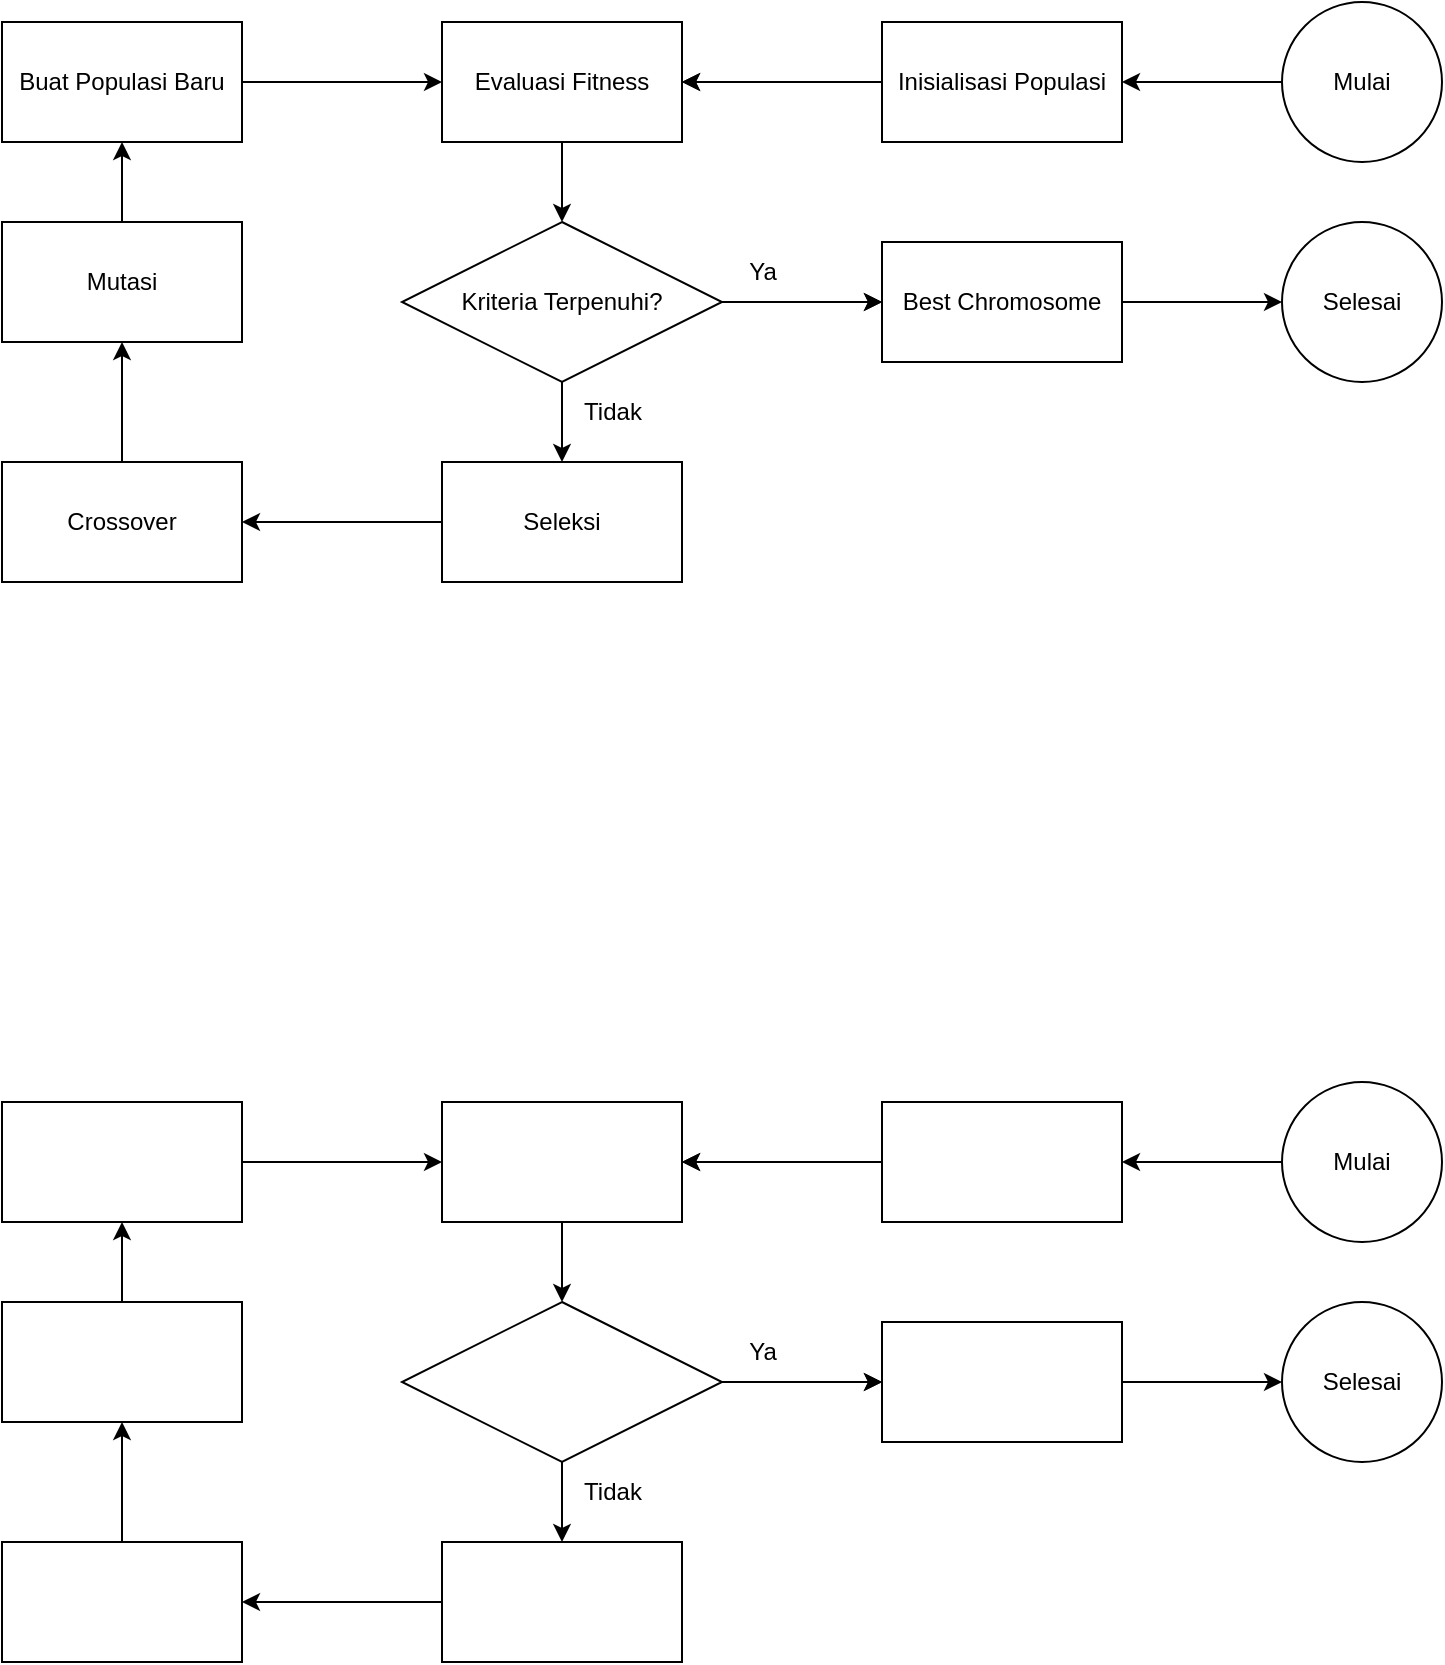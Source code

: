 <mxfile version="26.2.2" pages="6">
  <diagram name="GA" id="SQ6MMnOHD1fonkS0M2Io">
    <mxGraphModel dx="816" dy="485" grid="1" gridSize="10" guides="1" tooltips="1" connect="1" arrows="1" fold="1" page="1" pageScale="1" pageWidth="850" pageHeight="1100" math="0" shadow="0">
      <root>
        <mxCell id="0" />
        <mxCell id="1" parent="0" />
        <mxCell id="CkmskpJUyUndeZGmxJvM-3" value="" style="edgeStyle=orthogonalEdgeStyle;rounded=0;orthogonalLoop=1;jettySize=auto;html=1;" parent="1" source="CkmskpJUyUndeZGmxJvM-1" target="CkmskpJUyUndeZGmxJvM-2" edge="1">
          <mxGeometry relative="1" as="geometry" />
        </mxCell>
        <mxCell id="CkmskpJUyUndeZGmxJvM-1" value="Mulai" style="ellipse;whiteSpace=wrap;html=1;aspect=fixed;" parent="1" vertex="1">
          <mxGeometry x="720" y="210" width="80" height="80" as="geometry" />
        </mxCell>
        <mxCell id="CkmskpJUyUndeZGmxJvM-5" value="" style="edgeStyle=orthogonalEdgeStyle;rounded=0;orthogonalLoop=1;jettySize=auto;html=1;" parent="1" source="CkmskpJUyUndeZGmxJvM-14" target="CkmskpJUyUndeZGmxJvM-4" edge="1">
          <mxGeometry relative="1" as="geometry" />
        </mxCell>
        <mxCell id="CkmskpJUyUndeZGmxJvM-15" value="" style="edgeStyle=orthogonalEdgeStyle;rounded=0;orthogonalLoop=1;jettySize=auto;html=1;" parent="1" source="CkmskpJUyUndeZGmxJvM-2" target="CkmskpJUyUndeZGmxJvM-14" edge="1">
          <mxGeometry relative="1" as="geometry" />
        </mxCell>
        <mxCell id="CkmskpJUyUndeZGmxJvM-2" value="Inisialisasi Populasi" style="whiteSpace=wrap;html=1;" parent="1" vertex="1">
          <mxGeometry x="520" y="220" width="120" height="60" as="geometry" />
        </mxCell>
        <mxCell id="CkmskpJUyUndeZGmxJvM-13" value="" style="edgeStyle=orthogonalEdgeStyle;rounded=0;orthogonalLoop=1;jettySize=auto;html=1;" parent="1" source="CkmskpJUyUndeZGmxJvM-4" target="CkmskpJUyUndeZGmxJvM-12" edge="1">
          <mxGeometry relative="1" as="geometry" />
        </mxCell>
        <mxCell id="CkmskpJUyUndeZGmxJvM-27" value="" style="edgeStyle=orthogonalEdgeStyle;rounded=0;orthogonalLoop=1;jettySize=auto;html=1;" parent="1" source="CkmskpJUyUndeZGmxJvM-28" target="CkmskpJUyUndeZGmxJvM-26" edge="1">
          <mxGeometry relative="1" as="geometry" />
        </mxCell>
        <mxCell id="CkmskpJUyUndeZGmxJvM-29" value="" style="edgeStyle=orthogonalEdgeStyle;rounded=0;orthogonalLoop=1;jettySize=auto;html=1;" parent="1" source="CkmskpJUyUndeZGmxJvM-4" target="CkmskpJUyUndeZGmxJvM-28" edge="1">
          <mxGeometry relative="1" as="geometry" />
        </mxCell>
        <mxCell id="CkmskpJUyUndeZGmxJvM-4" value="Kriteria Terpenuhi?" style="rhombus;whiteSpace=wrap;html=1;" parent="1" vertex="1">
          <mxGeometry x="280" y="320" width="160" height="80" as="geometry" />
        </mxCell>
        <mxCell id="CkmskpJUyUndeZGmxJvM-18" value="" style="edgeStyle=orthogonalEdgeStyle;rounded=0;orthogonalLoop=1;jettySize=auto;html=1;" parent="1" source="CkmskpJUyUndeZGmxJvM-12" target="CkmskpJUyUndeZGmxJvM-17" edge="1">
          <mxGeometry relative="1" as="geometry" />
        </mxCell>
        <mxCell id="CkmskpJUyUndeZGmxJvM-12" value="Seleksi" style="whiteSpace=wrap;html=1;" parent="1" vertex="1">
          <mxGeometry x="300" y="440" width="120" height="60" as="geometry" />
        </mxCell>
        <mxCell id="CkmskpJUyUndeZGmxJvM-16" value="" style="edgeStyle=orthogonalEdgeStyle;rounded=0;orthogonalLoop=1;jettySize=auto;html=1;" parent="1" source="CkmskpJUyUndeZGmxJvM-2" target="CkmskpJUyUndeZGmxJvM-14" edge="1">
          <mxGeometry relative="1" as="geometry">
            <mxPoint x="360" y="180" as="sourcePoint" />
            <mxPoint x="360" y="320" as="targetPoint" />
          </mxGeometry>
        </mxCell>
        <mxCell id="CkmskpJUyUndeZGmxJvM-14" value="Evaluasi Fitness" style="whiteSpace=wrap;html=1;" parent="1" vertex="1">
          <mxGeometry x="300" y="220" width="120" height="60" as="geometry" />
        </mxCell>
        <mxCell id="CkmskpJUyUndeZGmxJvM-21" value="" style="edgeStyle=orthogonalEdgeStyle;rounded=0;orthogonalLoop=1;jettySize=auto;html=1;" parent="1" source="CkmskpJUyUndeZGmxJvM-17" target="CkmskpJUyUndeZGmxJvM-20" edge="1">
          <mxGeometry relative="1" as="geometry" />
        </mxCell>
        <mxCell id="CkmskpJUyUndeZGmxJvM-17" value="Crossover" style="whiteSpace=wrap;html=1;" parent="1" vertex="1">
          <mxGeometry x="80" y="440" width="120" height="60" as="geometry" />
        </mxCell>
        <mxCell id="CkmskpJUyUndeZGmxJvM-24" value="" style="edgeStyle=orthogonalEdgeStyle;rounded=0;orthogonalLoop=1;jettySize=auto;html=1;" parent="1" source="CkmskpJUyUndeZGmxJvM-20" target="CkmskpJUyUndeZGmxJvM-23" edge="1">
          <mxGeometry relative="1" as="geometry" />
        </mxCell>
        <mxCell id="CkmskpJUyUndeZGmxJvM-20" value="Mutasi" style="whiteSpace=wrap;html=1;" parent="1" vertex="1">
          <mxGeometry x="80" y="320" width="120" height="60" as="geometry" />
        </mxCell>
        <mxCell id="CkmskpJUyUndeZGmxJvM-22" value="Tidak" style="text;html=1;align=center;verticalAlign=middle;resizable=0;points=[];autosize=1;strokeColor=none;fillColor=none;" parent="1" vertex="1">
          <mxGeometry x="360" y="400" width="50" height="30" as="geometry" />
        </mxCell>
        <mxCell id="CkmskpJUyUndeZGmxJvM-25" style="edgeStyle=orthogonalEdgeStyle;rounded=0;orthogonalLoop=1;jettySize=auto;html=1;entryX=0;entryY=0.5;entryDx=0;entryDy=0;" parent="1" source="CkmskpJUyUndeZGmxJvM-23" target="CkmskpJUyUndeZGmxJvM-14" edge="1">
          <mxGeometry relative="1" as="geometry">
            <Array as="points">
              <mxPoint x="140" y="250" />
            </Array>
          </mxGeometry>
        </mxCell>
        <mxCell id="CkmskpJUyUndeZGmxJvM-23" value="Buat Populasi Baru" style="whiteSpace=wrap;html=1;" parent="1" vertex="1">
          <mxGeometry x="80" y="220" width="120" height="60" as="geometry" />
        </mxCell>
        <mxCell id="CkmskpJUyUndeZGmxJvM-26" value="Selesai" style="ellipse;whiteSpace=wrap;html=1;" parent="1" vertex="1">
          <mxGeometry x="720" y="320" width="80" height="80" as="geometry" />
        </mxCell>
        <mxCell id="CkmskpJUyUndeZGmxJvM-30" value="" style="edgeStyle=orthogonalEdgeStyle;rounded=0;orthogonalLoop=1;jettySize=auto;html=1;" parent="1" source="CkmskpJUyUndeZGmxJvM-4" target="CkmskpJUyUndeZGmxJvM-28" edge="1">
          <mxGeometry relative="1" as="geometry">
            <mxPoint x="440" y="360" as="sourcePoint" />
            <mxPoint x="720" y="360" as="targetPoint" />
          </mxGeometry>
        </mxCell>
        <mxCell id="CkmskpJUyUndeZGmxJvM-28" value="Best Chromosome" style="whiteSpace=wrap;html=1;" parent="1" vertex="1">
          <mxGeometry x="520" y="330" width="120" height="60" as="geometry" />
        </mxCell>
        <mxCell id="CkmskpJUyUndeZGmxJvM-31" value="Ya" style="text;html=1;align=center;verticalAlign=middle;resizable=0;points=[];autosize=1;strokeColor=none;fillColor=none;" parent="1" vertex="1">
          <mxGeometry x="440" y="330" width="40" height="30" as="geometry" />
        </mxCell>
        <mxCell id="iQNf6Do2I6FfuceIsx-6-1" value="" style="edgeStyle=orthogonalEdgeStyle;rounded=0;orthogonalLoop=1;jettySize=auto;html=1;" parent="1" source="iQNf6Do2I6FfuceIsx-6-2" target="iQNf6Do2I6FfuceIsx-6-5" edge="1">
          <mxGeometry relative="1" as="geometry" />
        </mxCell>
        <mxCell id="iQNf6Do2I6FfuceIsx-6-2" value="Mulai" style="ellipse;whiteSpace=wrap;html=1;aspect=fixed;" parent="1" vertex="1">
          <mxGeometry x="720" y="750" width="80" height="80" as="geometry" />
        </mxCell>
        <mxCell id="iQNf6Do2I6FfuceIsx-6-3" value="" style="edgeStyle=orthogonalEdgeStyle;rounded=0;orthogonalLoop=1;jettySize=auto;html=1;" parent="1" source="iQNf6Do2I6FfuceIsx-6-13" target="iQNf6Do2I6FfuceIsx-6-9" edge="1">
          <mxGeometry relative="1" as="geometry" />
        </mxCell>
        <mxCell id="iQNf6Do2I6FfuceIsx-6-4" value="" style="edgeStyle=orthogonalEdgeStyle;rounded=0;orthogonalLoop=1;jettySize=auto;html=1;" parent="1" source="iQNf6Do2I6FfuceIsx-6-5" target="iQNf6Do2I6FfuceIsx-6-13" edge="1">
          <mxGeometry relative="1" as="geometry" />
        </mxCell>
        <mxCell id="iQNf6Do2I6FfuceIsx-6-5" value="" style="whiteSpace=wrap;html=1;" parent="1" vertex="1">
          <mxGeometry x="520" y="760" width="120" height="60" as="geometry" />
        </mxCell>
        <mxCell id="iQNf6Do2I6FfuceIsx-6-6" value="" style="edgeStyle=orthogonalEdgeStyle;rounded=0;orthogonalLoop=1;jettySize=auto;html=1;" parent="1" source="iQNf6Do2I6FfuceIsx-6-9" target="iQNf6Do2I6FfuceIsx-6-11" edge="1">
          <mxGeometry relative="1" as="geometry" />
        </mxCell>
        <mxCell id="iQNf6Do2I6FfuceIsx-6-7" value="" style="edgeStyle=orthogonalEdgeStyle;rounded=0;orthogonalLoop=1;jettySize=auto;html=1;" parent="1" source="iQNf6Do2I6FfuceIsx-6-23" target="iQNf6Do2I6FfuceIsx-6-21" edge="1">
          <mxGeometry relative="1" as="geometry" />
        </mxCell>
        <mxCell id="iQNf6Do2I6FfuceIsx-6-8" value="" style="edgeStyle=orthogonalEdgeStyle;rounded=0;orthogonalLoop=1;jettySize=auto;html=1;" parent="1" source="iQNf6Do2I6FfuceIsx-6-9" target="iQNf6Do2I6FfuceIsx-6-23" edge="1">
          <mxGeometry relative="1" as="geometry" />
        </mxCell>
        <mxCell id="iQNf6Do2I6FfuceIsx-6-9" value="" style="rhombus;whiteSpace=wrap;html=1;" parent="1" vertex="1">
          <mxGeometry x="280" y="860" width="160" height="80" as="geometry" />
        </mxCell>
        <mxCell id="iQNf6Do2I6FfuceIsx-6-10" value="" style="edgeStyle=orthogonalEdgeStyle;rounded=0;orthogonalLoop=1;jettySize=auto;html=1;" parent="1" source="iQNf6Do2I6FfuceIsx-6-11" target="iQNf6Do2I6FfuceIsx-6-15" edge="1">
          <mxGeometry relative="1" as="geometry" />
        </mxCell>
        <mxCell id="iQNf6Do2I6FfuceIsx-6-11" value="" style="whiteSpace=wrap;html=1;" parent="1" vertex="1">
          <mxGeometry x="300" y="980" width="120" height="60" as="geometry" />
        </mxCell>
        <mxCell id="iQNf6Do2I6FfuceIsx-6-12" value="" style="edgeStyle=orthogonalEdgeStyle;rounded=0;orthogonalLoop=1;jettySize=auto;html=1;" parent="1" source="iQNf6Do2I6FfuceIsx-6-5" target="iQNf6Do2I6FfuceIsx-6-13" edge="1">
          <mxGeometry relative="1" as="geometry">
            <mxPoint x="360" y="720" as="sourcePoint" />
            <mxPoint x="360" y="860" as="targetPoint" />
          </mxGeometry>
        </mxCell>
        <mxCell id="iQNf6Do2I6FfuceIsx-6-13" value="" style="whiteSpace=wrap;html=1;" parent="1" vertex="1">
          <mxGeometry x="300" y="760" width="120" height="60" as="geometry" />
        </mxCell>
        <mxCell id="iQNf6Do2I6FfuceIsx-6-14" value="" style="edgeStyle=orthogonalEdgeStyle;rounded=0;orthogonalLoop=1;jettySize=auto;html=1;" parent="1" source="iQNf6Do2I6FfuceIsx-6-15" target="iQNf6Do2I6FfuceIsx-6-17" edge="1">
          <mxGeometry relative="1" as="geometry" />
        </mxCell>
        <mxCell id="iQNf6Do2I6FfuceIsx-6-15" value="" style="whiteSpace=wrap;html=1;" parent="1" vertex="1">
          <mxGeometry x="80" y="980" width="120" height="60" as="geometry" />
        </mxCell>
        <mxCell id="iQNf6Do2I6FfuceIsx-6-16" value="" style="edgeStyle=orthogonalEdgeStyle;rounded=0;orthogonalLoop=1;jettySize=auto;html=1;" parent="1" source="iQNf6Do2I6FfuceIsx-6-17" target="iQNf6Do2I6FfuceIsx-6-20" edge="1">
          <mxGeometry relative="1" as="geometry" />
        </mxCell>
        <mxCell id="iQNf6Do2I6FfuceIsx-6-17" value="" style="whiteSpace=wrap;html=1;" parent="1" vertex="1">
          <mxGeometry x="80" y="860" width="120" height="60" as="geometry" />
        </mxCell>
        <mxCell id="iQNf6Do2I6FfuceIsx-6-18" value="Tidak" style="text;html=1;align=center;verticalAlign=middle;resizable=0;points=[];autosize=1;strokeColor=none;fillColor=none;" parent="1" vertex="1">
          <mxGeometry x="360" y="940" width="50" height="30" as="geometry" />
        </mxCell>
        <mxCell id="iQNf6Do2I6FfuceIsx-6-19" style="edgeStyle=orthogonalEdgeStyle;rounded=0;orthogonalLoop=1;jettySize=auto;html=1;entryX=0;entryY=0.5;entryDx=0;entryDy=0;" parent="1" source="iQNf6Do2I6FfuceIsx-6-20" target="iQNf6Do2I6FfuceIsx-6-13" edge="1">
          <mxGeometry relative="1" as="geometry">
            <Array as="points">
              <mxPoint x="140" y="790" />
            </Array>
          </mxGeometry>
        </mxCell>
        <mxCell id="iQNf6Do2I6FfuceIsx-6-20" value="" style="whiteSpace=wrap;html=1;" parent="1" vertex="1">
          <mxGeometry x="80" y="760" width="120" height="60" as="geometry" />
        </mxCell>
        <mxCell id="iQNf6Do2I6FfuceIsx-6-21" value="Selesai" style="ellipse;whiteSpace=wrap;html=1;" parent="1" vertex="1">
          <mxGeometry x="720" y="860" width="80" height="80" as="geometry" />
        </mxCell>
        <mxCell id="iQNf6Do2I6FfuceIsx-6-22" value="" style="edgeStyle=orthogonalEdgeStyle;rounded=0;orthogonalLoop=1;jettySize=auto;html=1;" parent="1" source="iQNf6Do2I6FfuceIsx-6-9" target="iQNf6Do2I6FfuceIsx-6-23" edge="1">
          <mxGeometry relative="1" as="geometry">
            <mxPoint x="440" y="900" as="sourcePoint" />
            <mxPoint x="720" y="900" as="targetPoint" />
          </mxGeometry>
        </mxCell>
        <mxCell id="iQNf6Do2I6FfuceIsx-6-23" value="" style="whiteSpace=wrap;html=1;" parent="1" vertex="1">
          <mxGeometry x="520" y="870" width="120" height="60" as="geometry" />
        </mxCell>
        <mxCell id="iQNf6Do2I6FfuceIsx-6-24" value="Ya" style="text;html=1;align=center;verticalAlign=middle;resizable=0;points=[];autosize=1;strokeColor=none;fillColor=none;" parent="1" vertex="1">
          <mxGeometry x="440" y="870" width="40" height="30" as="geometry" />
        </mxCell>
      </root>
    </mxGraphModel>
  </diagram>
  <diagram id="SnhVisbSlr-CRcmwDCBY" name="Inisialisasi populasi">
    <mxGraphModel dx="1503" dy="894" grid="1" gridSize="10" guides="1" tooltips="1" connect="1" arrows="1" fold="1" page="1" pageScale="1" pageWidth="850" pageHeight="1100" math="0" shadow="0">
      <root>
        <mxCell id="0" />
        <mxCell id="1" parent="0" />
        <mxCell id="HdXIL4KJkUwLD5VTu9Hz-4" style="edgeStyle=orthogonalEdgeStyle;rounded=0;orthogonalLoop=1;jettySize=auto;html=1;entryX=0.5;entryY=0;entryDx=0;entryDy=0;" parent="1" source="HdXIL4KJkUwLD5VTu9Hz-1" target="HdXIL4KJkUwLD5VTu9Hz-3" edge="1">
          <mxGeometry relative="1" as="geometry" />
        </mxCell>
        <mxCell id="HdXIL4KJkUwLD5VTu9Hz-1" value="Mulai" style="ellipse;whiteSpace=wrap;html=1;aspect=fixed;" parent="1" vertex="1">
          <mxGeometry x="380" y="40" width="80" height="80" as="geometry" />
        </mxCell>
        <mxCell id="HdXIL4KJkUwLD5VTu9Hz-2" value="Selesai" style="ellipse;whiteSpace=wrap;html=1;aspect=fixed;" parent="1" vertex="1">
          <mxGeometry x="640" y="650" width="80" height="80" as="geometry" />
        </mxCell>
        <mxCell id="HdXIL4KJkUwLD5VTu9Hz-6" style="edgeStyle=orthogonalEdgeStyle;rounded=0;orthogonalLoop=1;jettySize=auto;html=1;entryX=0.5;entryY=0;entryDx=0;entryDy=0;" parent="1" source="HdXIL4KJkUwLD5VTu9Hz-3" target="HdXIL4KJkUwLD5VTu9Hz-5" edge="1">
          <mxGeometry relative="1" as="geometry" />
        </mxCell>
        <mxCell id="HdXIL4KJkUwLD5VTu9Hz-3" value="Input: data mahasiswa, data lokasi, jumlah populasi awal" style="shape=parallelogram;perimeter=parallelogramPerimeter;whiteSpace=wrap;html=1;fixedSize=1;" parent="1" vertex="1">
          <mxGeometry x="290" y="160" width="260" height="60" as="geometry" />
        </mxCell>
        <mxCell id="HdXIL4KJkUwLD5VTu9Hz-10" value="" style="edgeStyle=orthogonalEdgeStyle;rounded=0;orthogonalLoop=1;jettySize=auto;html=1;" parent="1" source="HdXIL4KJkUwLD5VTu9Hz-5" target="HdXIL4KJkUwLD5VTu9Hz-9" edge="1">
          <mxGeometry relative="1" as="geometry" />
        </mxCell>
        <mxCell id="HdXIL4KJkUwLD5VTu9Hz-5" value="set populasi = [ ]" style="rounded=1;whiteSpace=wrap;html=1;" parent="1" vertex="1">
          <mxGeometry x="640" y="240" width="120" height="60" as="geometry" />
        </mxCell>
        <mxCell id="HdXIL4KJkUwLD5VTu9Hz-15" value="" style="edgeStyle=orthogonalEdgeStyle;rounded=0;orthogonalLoop=1;jettySize=auto;html=1;" parent="1" source="HdXIL4KJkUwLD5VTu9Hz-7" target="HdXIL4KJkUwLD5VTu9Hz-14" edge="1">
          <mxGeometry relative="1" as="geometry" />
        </mxCell>
        <mxCell id="HdXIL4KJkUwLD5VTu9Hz-7" value="&lt;div&gt;&amp;nbsp; Set kromosom = []&amp;nbsp; &amp;nbsp; &amp;nbsp; &amp;nbsp; &amp;nbsp; &amp;nbsp; &amp;nbsp; &amp;nbsp; &amp;nbsp; &amp;nbsp;&amp;nbsp;&lt;/div&gt;&lt;div&gt;&amp;nbsp; &amp;nbsp; Loop setiap mahasiswa:&amp;nbsp; &amp;nbsp; &amp;nbsp; &amp;nbsp; &amp;nbsp; &amp;nbsp; &amp;nbsp;&amp;nbsp;&lt;/div&gt;&lt;div&gt;&amp;nbsp; &amp;nbsp; &amp;nbsp; &amp;nbsp; Ambil lokasi acak dari lokasiList&amp;nbsp;&lt;/div&gt;&lt;div&gt;&amp;nbsp; &amp;nbsp; &amp;nbsp; &amp;nbsp; Tambahkan lokasi.id ke kromosom&amp;nbsp;&lt;/div&gt;&lt;div&gt;&amp;nbsp; &amp;nbsp; End Loop&amp;nbsp; &amp;nbsp; &amp;nbsp; &amp;nbsp; &amp;nbsp; &amp;nbsp; &amp;nbsp; &amp;nbsp; &amp;nbsp; &amp;nbsp; &amp;nbsp; &amp;nbsp; &amp;nbsp; &amp;nbsp;&lt;/div&gt;&lt;div&gt;&lt;br&gt;&lt;/div&gt;&lt;div&gt;&amp;nbsp; Tambahkan kromosom ke populasi&lt;/div&gt;" style="rounded=1;whiteSpace=wrap;html=1;align=left;" parent="1" vertex="1">
          <mxGeometry x="305" y="330" width="230" height="160" as="geometry" />
        </mxCell>
        <mxCell id="HdXIL4KJkUwLD5VTu9Hz-11" style="edgeStyle=orthogonalEdgeStyle;rounded=0;orthogonalLoop=1;jettySize=auto;html=1;entryX=0.5;entryY=0;entryDx=0;entryDy=0;" parent="1" source="HdXIL4KJkUwLD5VTu9Hz-9" target="HdXIL4KJkUwLD5VTu9Hz-7" edge="1">
          <mxGeometry relative="1" as="geometry" />
        </mxCell>
        <mxCell id="HdXIL4KJkUwLD5VTu9Hz-9" value="set i = 1" style="whiteSpace=wrap;html=1;rounded=1;" parent="1" vertex="1">
          <mxGeometry x="360" y="240" width="120" height="60" as="geometry" />
        </mxCell>
        <mxCell id="HdXIL4KJkUwLD5VTu9Hz-21" value="" style="edgeStyle=orthogonalEdgeStyle;rounded=0;orthogonalLoop=1;jettySize=auto;html=1;exitX=0.968;exitY=0.508;exitDx=0;exitDy=0;exitPerimeter=0;" parent="1" source="HdXIL4KJkUwLD5VTu9Hz-14" target="HdXIL4KJkUwLD5VTu9Hz-20" edge="1">
          <mxGeometry relative="1" as="geometry" />
        </mxCell>
        <mxCell id="HdXIL4KJkUwLD5VTu9Hz-26" style="edgeStyle=orthogonalEdgeStyle;rounded=0;orthogonalLoop=1;jettySize=auto;html=1;" parent="1" source="HdXIL4KJkUwLD5VTu9Hz-14" target="HdXIL4KJkUwLD5VTu9Hz-23" edge="1">
          <mxGeometry relative="1" as="geometry" />
        </mxCell>
        <mxCell id="HdXIL4KJkUwLD5VTu9Hz-14" value="i == jumlah" style="rhombus;whiteSpace=wrap;html=1;align=center;rounded=1;" parent="1" vertex="1">
          <mxGeometry x="350" y="540" width="140" height="80" as="geometry" />
        </mxCell>
        <mxCell id="HdXIL4KJkUwLD5VTu9Hz-17" value="Ya" style="text;html=1;align=center;verticalAlign=middle;resizable=0;points=[];autosize=1;strokeColor=none;fillColor=none;" parent="1" vertex="1">
          <mxGeometry x="425" y="620" width="40" height="30" as="geometry" />
        </mxCell>
        <mxCell id="HdXIL4KJkUwLD5VTu9Hz-22" style="edgeStyle=orthogonalEdgeStyle;rounded=0;orthogonalLoop=1;jettySize=auto;html=1;" parent="1" source="HdXIL4KJkUwLD5VTu9Hz-20" target="HdXIL4KJkUwLD5VTu9Hz-7" edge="1">
          <mxGeometry relative="1" as="geometry" />
        </mxCell>
        <mxCell id="HdXIL4KJkUwLD5VTu9Hz-20" value="i + 1" style="whiteSpace=wrap;html=1;rounded=1;" parent="1" vertex="1">
          <mxGeometry x="640" y="380" width="120" height="60" as="geometry" />
        </mxCell>
        <mxCell id="HdXIL4KJkUwLD5VTu9Hz-27" style="edgeStyle=orthogonalEdgeStyle;rounded=0;orthogonalLoop=1;jettySize=auto;html=1;" parent="1" source="HdXIL4KJkUwLD5VTu9Hz-23" target="HdXIL4KJkUwLD5VTu9Hz-2" edge="1">
          <mxGeometry relative="1" as="geometry" />
        </mxCell>
        <mxCell id="HdXIL4KJkUwLD5VTu9Hz-23" value="output: populasi" style="shape=parallelogram;perimeter=parallelogramPerimeter;whiteSpace=wrap;html=1;fixedSize=1;" parent="1" vertex="1">
          <mxGeometry x="360" y="660" width="120" height="60" as="geometry" />
        </mxCell>
        <mxCell id="HdXIL4KJkUwLD5VTu9Hz-25" value="Tidak" style="text;html=1;align=center;verticalAlign=middle;resizable=0;points=[];autosize=1;strokeColor=none;fillColor=none;" parent="1" vertex="1">
          <mxGeometry x="490" y="540" width="50" height="30" as="geometry" />
        </mxCell>
        <mxCell id="jh0WcTBLy86LE2PcK7nk-1" style="edgeStyle=orthogonalEdgeStyle;rounded=0;orthogonalLoop=1;jettySize=auto;html=1;entryX=0.5;entryY=0;entryDx=0;entryDy=0;" parent="1" source="jh0WcTBLy86LE2PcK7nk-2" target="jh0WcTBLy86LE2PcK7nk-5" edge="1">
          <mxGeometry relative="1" as="geometry" />
        </mxCell>
        <mxCell id="jh0WcTBLy86LE2PcK7nk-2" value="Mulai" style="ellipse;whiteSpace=wrap;html=1;aspect=fixed;" parent="1" vertex="1">
          <mxGeometry x="1410" y="20" width="80" height="80" as="geometry" />
        </mxCell>
        <mxCell id="jh0WcTBLy86LE2PcK7nk-3" value="Selesai" style="ellipse;whiteSpace=wrap;html=1;aspect=fixed;" parent="1" vertex="1">
          <mxGeometry x="1670" y="630" width="80" height="80" as="geometry" />
        </mxCell>
        <mxCell id="jh0WcTBLy86LE2PcK7nk-4" style="edgeStyle=orthogonalEdgeStyle;rounded=0;orthogonalLoop=1;jettySize=auto;html=1;entryX=0.5;entryY=0;entryDx=0;entryDy=0;" parent="1" source="jh0WcTBLy86LE2PcK7nk-5" target="jh0WcTBLy86LE2PcK7nk-7" edge="1">
          <mxGeometry relative="1" as="geometry" />
        </mxCell>
        <mxCell id="jh0WcTBLy86LE2PcK7nk-5" value="" style="shape=parallelogram;perimeter=parallelogramPerimeter;whiteSpace=wrap;html=1;fixedSize=1;" parent="1" vertex="1">
          <mxGeometry x="1320" y="140" width="260" height="60" as="geometry" />
        </mxCell>
        <mxCell id="jh0WcTBLy86LE2PcK7nk-6" value="" style="edgeStyle=orthogonalEdgeStyle;rounded=0;orthogonalLoop=1;jettySize=auto;html=1;" parent="1" source="jh0WcTBLy86LE2PcK7nk-7" target="jh0WcTBLy86LE2PcK7nk-11" edge="1">
          <mxGeometry relative="1" as="geometry" />
        </mxCell>
        <mxCell id="jh0WcTBLy86LE2PcK7nk-7" value="set populasi = [ ]" style="rounded=1;whiteSpace=wrap;html=1;" parent="1" vertex="1">
          <mxGeometry x="1670" y="220" width="120" height="60" as="geometry" />
        </mxCell>
        <mxCell id="jh0WcTBLy86LE2PcK7nk-8" value="" style="edgeStyle=orthogonalEdgeStyle;rounded=0;orthogonalLoop=1;jettySize=auto;html=1;" parent="1" source="jh0WcTBLy86LE2PcK7nk-9" target="jh0WcTBLy86LE2PcK7nk-14" edge="1">
          <mxGeometry relative="1" as="geometry" />
        </mxCell>
        <mxCell id="jh0WcTBLy86LE2PcK7nk-9" value="" style="rounded=1;whiteSpace=wrap;html=1;align=left;" parent="1" vertex="1">
          <mxGeometry x="1335" y="310" width="230" height="160" as="geometry" />
        </mxCell>
        <mxCell id="jh0WcTBLy86LE2PcK7nk-10" style="edgeStyle=orthogonalEdgeStyle;rounded=0;orthogonalLoop=1;jettySize=auto;html=1;entryX=0.5;entryY=0;entryDx=0;entryDy=0;" parent="1" source="jh0WcTBLy86LE2PcK7nk-11" target="jh0WcTBLy86LE2PcK7nk-9" edge="1">
          <mxGeometry relative="1" as="geometry" />
        </mxCell>
        <mxCell id="jh0WcTBLy86LE2PcK7nk-11" value="set i = 1" style="whiteSpace=wrap;html=1;rounded=1;" parent="1" vertex="1">
          <mxGeometry x="1390" y="220" width="120" height="60" as="geometry" />
        </mxCell>
        <mxCell id="jh0WcTBLy86LE2PcK7nk-12" value="" style="edgeStyle=orthogonalEdgeStyle;rounded=0;orthogonalLoop=1;jettySize=auto;html=1;exitX=0.968;exitY=0.508;exitDx=0;exitDy=0;exitPerimeter=0;" parent="1" source="jh0WcTBLy86LE2PcK7nk-14" target="jh0WcTBLy86LE2PcK7nk-17" edge="1">
          <mxGeometry relative="1" as="geometry" />
        </mxCell>
        <mxCell id="jh0WcTBLy86LE2PcK7nk-13" style="edgeStyle=orthogonalEdgeStyle;rounded=0;orthogonalLoop=1;jettySize=auto;html=1;" parent="1" source="jh0WcTBLy86LE2PcK7nk-14" target="jh0WcTBLy86LE2PcK7nk-19" edge="1">
          <mxGeometry relative="1" as="geometry" />
        </mxCell>
        <mxCell id="jh0WcTBLy86LE2PcK7nk-14" value="i == jumlah" style="rhombus;whiteSpace=wrap;html=1;align=center;rounded=1;" parent="1" vertex="1">
          <mxGeometry x="1380" y="520" width="140" height="80" as="geometry" />
        </mxCell>
        <mxCell id="jh0WcTBLy86LE2PcK7nk-15" value="Ya" style="text;html=1;align=center;verticalAlign=middle;resizable=0;points=[];autosize=1;strokeColor=none;fillColor=none;" parent="1" vertex="1">
          <mxGeometry x="1455" y="600" width="40" height="30" as="geometry" />
        </mxCell>
        <mxCell id="jh0WcTBLy86LE2PcK7nk-16" style="edgeStyle=orthogonalEdgeStyle;rounded=0;orthogonalLoop=1;jettySize=auto;html=1;" parent="1" source="jh0WcTBLy86LE2PcK7nk-17" target="jh0WcTBLy86LE2PcK7nk-9" edge="1">
          <mxGeometry relative="1" as="geometry" />
        </mxCell>
        <mxCell id="jh0WcTBLy86LE2PcK7nk-17" value="i + 1" style="whiteSpace=wrap;html=1;rounded=1;" parent="1" vertex="1">
          <mxGeometry x="1670" y="360" width="120" height="60" as="geometry" />
        </mxCell>
        <mxCell id="jh0WcTBLy86LE2PcK7nk-18" style="edgeStyle=orthogonalEdgeStyle;rounded=0;orthogonalLoop=1;jettySize=auto;html=1;" parent="1" source="jh0WcTBLy86LE2PcK7nk-19" target="jh0WcTBLy86LE2PcK7nk-3" edge="1">
          <mxGeometry relative="1" as="geometry" />
        </mxCell>
        <mxCell id="jh0WcTBLy86LE2PcK7nk-19" value="" style="shape=parallelogram;perimeter=parallelogramPerimeter;whiteSpace=wrap;html=1;fixedSize=1;" parent="1" vertex="1">
          <mxGeometry x="1390" y="640" width="120" height="60" as="geometry" />
        </mxCell>
        <mxCell id="jh0WcTBLy86LE2PcK7nk-20" value="Tidak" style="text;html=1;align=center;verticalAlign=middle;resizable=0;points=[];autosize=1;strokeColor=none;fillColor=none;" parent="1" vertex="1">
          <mxGeometry x="1520" y="520" width="50" height="30" as="geometry" />
        </mxCell>
      </root>
    </mxGraphModel>
  </diagram>
  <diagram id="udXgJnU35GFoEwOfd3-T" name="Evaluasi Fitness">
    <mxGraphModel dx="1058" dy="629" grid="1" gridSize="10" guides="1" tooltips="1" connect="1" arrows="1" fold="1" page="1" pageScale="1" pageWidth="850" pageHeight="1100" math="0" shadow="0">
      <root>
        <mxCell id="0" />
        <mxCell id="1" parent="0" />
        <mxCell id="OCYVLCjvm2zBgGK8IL56-4" style="edgeStyle=orthogonalEdgeStyle;rounded=0;orthogonalLoop=1;jettySize=auto;html=1;" parent="1" source="OCYVLCjvm2zBgGK8IL56-1" target="OCYVLCjvm2zBgGK8IL56-3" edge="1">
          <mxGeometry relative="1" as="geometry" />
        </mxCell>
        <mxCell id="OCYVLCjvm2zBgGK8IL56-1" value="Mulai" style="ellipse;whiteSpace=wrap;html=1;aspect=fixed;" parent="1" vertex="1">
          <mxGeometry x="385" y="40" width="80" height="80" as="geometry" />
        </mxCell>
        <mxCell id="OCYVLCjvm2zBgGK8IL56-2" value="Selesai" style="ellipse;whiteSpace=wrap;html=1;aspect=fixed;" parent="1" vertex="1">
          <mxGeometry x="670" y="800" width="80" height="80" as="geometry" />
        </mxCell>
        <mxCell id="OCYVLCjvm2zBgGK8IL56-13" style="edgeStyle=orthogonalEdgeStyle;rounded=0;orthogonalLoop=1;jettySize=auto;html=1;" parent="1" source="OCYVLCjvm2zBgGK8IL56-3" target="OCYVLCjvm2zBgGK8IL56-7" edge="1">
          <mxGeometry relative="1" as="geometry" />
        </mxCell>
        <mxCell id="OCYVLCjvm2zBgGK8IL56-3" value="input: data kromosom, data mahasiswa, data lokasi" style="shape=parallelogram;perimeter=parallelogramPerimeter;whiteSpace=wrap;html=1;fixedSize=1;" parent="1" vertex="1">
          <mxGeometry x="263" y="150" width="325" height="60" as="geometry" />
        </mxCell>
        <mxCell id="OCYVLCjvm2zBgGK8IL56-14" style="edgeStyle=orthogonalEdgeStyle;rounded=0;orthogonalLoop=1;jettySize=auto;html=1;entryX=1;entryY=0.25;entryDx=0;entryDy=0;" parent="1" source="OCYVLCjvm2zBgGK8IL56-7" target="OCYVLCjvm2zBgGK8IL56-9" edge="1">
          <mxGeometry relative="1" as="geometry">
            <Array as="points">
              <mxPoint x="710" y="295" />
            </Array>
          </mxGeometry>
        </mxCell>
        <mxCell id="OCYVLCjvm2zBgGK8IL56-7" value="&lt;div&gt;set i = 0&lt;/div&gt;set skor = 0&lt;div&gt;set kapasitasMap = { }&lt;/div&gt;" style="rounded=1;whiteSpace=wrap;html=1;" parent="1" vertex="1">
          <mxGeometry x="637.75" y="150" width="144.5" height="60" as="geometry" />
        </mxCell>
        <mxCell id="OCYVLCjvm2zBgGK8IL56-15" style="edgeStyle=orthogonalEdgeStyle;rounded=0;orthogonalLoop=1;jettySize=auto;html=1;" parent="1" source="OCYVLCjvm2zBgGK8IL56-9" target="OCYVLCjvm2zBgGK8IL56-12" edge="1">
          <mxGeometry relative="1" as="geometry" />
        </mxCell>
        <UserObject label="&lt;div style=&quot;&quot;&gt;&lt;span style=&quot;background-color: transparent; color: light-dark(rgb(0, 0, 0), rgb(255, 255, 255));&quot;&gt;&amp;nbsp; &amp;nbsp;Set mhs = mahasiswa[i]&amp;nbsp; &amp;nbsp; &amp;nbsp; &amp;nbsp; &amp;nbsp; &amp;nbsp; &amp;nbsp; &amp;nbsp; &amp;nbsp; &amp;nbsp; &amp;nbsp; &amp;nbsp; &amp;nbsp;&lt;/span&gt;&lt;/div&gt;&amp;nbsp; &amp;nbsp;Set lokasiId = chrom[i]&amp;nbsp; &amp;nbsp; &amp;nbsp; &amp;nbsp;&amp;nbsp;&lt;div&gt;&amp;nbsp; &amp;nbsp; &amp;nbsp; &amp;nbsp; &amp;nbsp; &amp;nbsp; &amp;nbsp; &amp;nbsp;&amp;nbsp;&lt;br&gt;&amp;nbsp; &amp;nbsp;Cari lokasi yang sesuai dari lokasiList&amp;nbsp; &amp;nbsp; &amp;nbsp; &amp;nbsp;&amp;nbsp;&lt;br&gt;&amp;nbsp; &amp;nbsp;Jika lokasi tidak ditemukan → continue&amp;nbsp; &amp;nbsp; &amp;nbsp; &amp;nbsp; &amp;nbsp;&lt;br&gt;&amp;nbsp; Jika mhs.jurusan cocok dengan lokasi.jurusanDiterima&lt;br&gt;&amp;nbsp; &amp;nbsp; &amp;nbsp; skor += 1&amp;nbsp; &amp;nbsp; &amp;nbsp; &amp;nbsp; &amp;nbsp; &amp;nbsp; &amp;nbsp; &amp;nbsp; &amp;nbsp;&lt;/div&gt;&lt;div&gt;&amp;nbsp;&amp;nbsp; &amp;nbsp; &amp;nbsp; &amp;nbsp; &amp;nbsp; &amp;nbsp; &amp;nbsp; &amp;nbsp;&amp;nbsp;&lt;br&gt;&amp;nbsp;Tambah 1 ke kapasitasMap[lokasi.id]&amp;nbsp; &amp;nbsp; &amp;nbsp; &amp;nbsp; &amp;nbsp; &amp;nbsp;&amp;nbsp;&lt;/div&gt;" link="[   Set mhs = mahasiswa[i]                         ]&#xa;[   Set lokasiId = chrom[i]                        ]&#xa;[   Cari lokasi yang sesuai dari lokasiList        ]&#xa;[   Jika lokasi tidak ditemukan → continue         ]&#xa;[   Jika mhs.jurusan cocok dengan lokasi.jurusanDiterima]&#xa;[       skor += 1                                  ]&#xa;[   Tambah 1 ke kapasitasMap[lokasi.id]            ]" id="OCYVLCjvm2zBgGK8IL56-9">
          <mxCell style="rounded=1;whiteSpace=wrap;html=1;align=left;" parent="1" vertex="1">
            <mxGeometry x="270.5" y="250" width="310" height="180" as="geometry" />
          </mxCell>
        </UserObject>
        <mxCell id="OCYVLCjvm2zBgGK8IL56-21" style="edgeStyle=orthogonalEdgeStyle;rounded=0;orthogonalLoop=1;jettySize=auto;html=1;" parent="1" source="OCYVLCjvm2zBgGK8IL56-10" target="OCYVLCjvm2zBgGK8IL56-11" edge="1">
          <mxGeometry relative="1" as="geometry" />
        </mxCell>
        <UserObject label="&lt;div style=&quot;&quot;&gt;&lt;div&gt;[Loop setiap lokasi dari lokasiList]&lt;/div&gt;&lt;div&gt;&amp;nbsp; &amp;nbsp;&lt;/div&gt;&lt;div&gt;&amp;nbsp; &amp;nbsp;Set jumlah = kapasitasMap[lokasi.id] || 0]&lt;/div&gt;&lt;div&gt;&amp;nbsp; &amp;nbsp;Jika jumlah &amp;gt; lokasi.kapasitas → skor -= (jumlah - kapasitas) * 2&lt;/div&gt;&lt;div&gt;&lt;br&gt;&lt;/div&gt;&lt;div&gt;[End Loop]&lt;/div&gt;&lt;/div&gt;" link="[   Set mhs = mahasiswa[i]                         ]&#xa;[   Set lokasiId = chrom[i]                        ]&#xa;[   Cari lokasi yang sesuai dari lokasiList        ]&#xa;[   Jika lokasi tidak ditemukan → continue         ]&#xa;[   Jika mhs.jurusan cocok dengan lokasi.jurusanDiterima]&#xa;[       skor += 1                                  ]&#xa;[   Tambah 1 ke kapasitasMap[lokasi.id]            ]" id="OCYVLCjvm2zBgGK8IL56-10">
          <mxCell style="rounded=1;whiteSpace=wrap;html=1;align=left;" parent="1" vertex="1">
            <mxGeometry x="270.5" y="590" width="310" height="180" as="geometry" />
          </mxCell>
        </UserObject>
        <mxCell id="OCYVLCjvm2zBgGK8IL56-20" style="edgeStyle=orthogonalEdgeStyle;rounded=0;orthogonalLoop=1;jettySize=auto;html=1;" parent="1" source="OCYVLCjvm2zBgGK8IL56-11" target="OCYVLCjvm2zBgGK8IL56-2" edge="1">
          <mxGeometry relative="1" as="geometry" />
        </mxCell>
        <mxCell id="OCYVLCjvm2zBgGK8IL56-11" value="output: skor" style="shape=parallelogram;perimeter=parallelogramPerimeter;whiteSpace=wrap;html=1;fixedSize=1;" parent="1" vertex="1">
          <mxGeometry x="365" y="810" width="120" height="60" as="geometry" />
        </mxCell>
        <mxCell id="OCYVLCjvm2zBgGK8IL56-17" style="edgeStyle=orthogonalEdgeStyle;rounded=0;orthogonalLoop=1;jettySize=auto;html=1;" parent="1" source="OCYVLCjvm2zBgGK8IL56-12" target="OCYVLCjvm2zBgGK8IL56-16" edge="1">
          <mxGeometry relative="1" as="geometry" />
        </mxCell>
        <mxCell id="OCYVLCjvm2zBgGK8IL56-19" style="edgeStyle=orthogonalEdgeStyle;rounded=0;orthogonalLoop=1;jettySize=auto;html=1;" parent="1" source="OCYVLCjvm2zBgGK8IL56-12" target="OCYVLCjvm2zBgGK8IL56-10" edge="1">
          <mxGeometry relative="1" as="geometry" />
        </mxCell>
        <mxCell id="OCYVLCjvm2zBgGK8IL56-12" value="i &amp;lt; (chrom.length - 1)" style="rhombus;whiteSpace=wrap;html=1;" parent="1" vertex="1">
          <mxGeometry x="330.5" y="470" width="190" height="80" as="geometry" />
        </mxCell>
        <mxCell id="OCYVLCjvm2zBgGK8IL56-16" value="i + 1" style="rounded=1;whiteSpace=wrap;html=1;" parent="1" vertex="1">
          <mxGeometry x="650" y="330" width="120" height="60" as="geometry" />
        </mxCell>
        <mxCell id="OCYVLCjvm2zBgGK8IL56-18" style="edgeStyle=orthogonalEdgeStyle;rounded=0;orthogonalLoop=1;jettySize=auto;html=1;entryX=0.989;entryY=0.606;entryDx=0;entryDy=0;entryPerimeter=0;" parent="1" source="OCYVLCjvm2zBgGK8IL56-16" target="OCYVLCjvm2zBgGK8IL56-9" edge="1">
          <mxGeometry relative="1" as="geometry" />
        </mxCell>
        <mxCell id="OCYVLCjvm2zBgGK8IL56-22" value="Ya" style="text;html=1;align=center;verticalAlign=middle;resizable=0;points=[];autosize=1;strokeColor=none;fillColor=none;" parent="1" vertex="1">
          <mxGeometry x="520.5" y="480" width="40" height="30" as="geometry" />
        </mxCell>
        <mxCell id="OCYVLCjvm2zBgGK8IL56-23" value="Tidak" style="text;html=1;align=center;verticalAlign=middle;resizable=0;points=[];autosize=1;strokeColor=none;fillColor=none;" parent="1" vertex="1">
          <mxGeometry x="425" y="550" width="50" height="30" as="geometry" />
        </mxCell>
        <mxCell id="lTDwb11nZE24UoAZrveM-1" style="edgeStyle=orthogonalEdgeStyle;rounded=0;orthogonalLoop=1;jettySize=auto;html=1;" parent="1" source="lTDwb11nZE24UoAZrveM-2" target="lTDwb11nZE24UoAZrveM-5" edge="1">
          <mxGeometry relative="1" as="geometry" />
        </mxCell>
        <mxCell id="lTDwb11nZE24UoAZrveM-2" value="Mulai" style="ellipse;whiteSpace=wrap;html=1;aspect=fixed;" parent="1" vertex="1">
          <mxGeometry x="1202" y="20" width="80" height="80" as="geometry" />
        </mxCell>
        <mxCell id="lTDwb11nZE24UoAZrveM-3" value="Selesai" style="ellipse;whiteSpace=wrap;html=1;aspect=fixed;" parent="1" vertex="1">
          <mxGeometry x="1487" y="780" width="80" height="80" as="geometry" />
        </mxCell>
        <mxCell id="lTDwb11nZE24UoAZrveM-4" style="edgeStyle=orthogonalEdgeStyle;rounded=0;orthogonalLoop=1;jettySize=auto;html=1;" parent="1" source="lTDwb11nZE24UoAZrveM-5" target="lTDwb11nZE24UoAZrveM-7" edge="1">
          <mxGeometry relative="1" as="geometry" />
        </mxCell>
        <mxCell id="lTDwb11nZE24UoAZrveM-5" value="" style="shape=parallelogram;perimeter=parallelogramPerimeter;whiteSpace=wrap;html=1;fixedSize=1;" parent="1" vertex="1">
          <mxGeometry x="1080" y="130" width="325" height="60" as="geometry" />
        </mxCell>
        <mxCell id="lTDwb11nZE24UoAZrveM-6" style="edgeStyle=orthogonalEdgeStyle;rounded=0;orthogonalLoop=1;jettySize=auto;html=1;entryX=1;entryY=0.25;entryDx=0;entryDy=0;" parent="1" source="lTDwb11nZE24UoAZrveM-7" target="lTDwb11nZE24UoAZrveM-9" edge="1">
          <mxGeometry relative="1" as="geometry">
            <Array as="points">
              <mxPoint x="1527" y="275" />
            </Array>
          </mxGeometry>
        </mxCell>
        <mxCell id="lTDwb11nZE24UoAZrveM-7" value="&lt;div&gt;set i = 0&lt;/div&gt;set skor = 0&lt;div&gt;set kapasitasMap = { }&lt;/div&gt;" style="rounded=1;whiteSpace=wrap;html=1;" parent="1" vertex="1">
          <mxGeometry x="1454.75" y="130" width="144.5" height="60" as="geometry" />
        </mxCell>
        <mxCell id="lTDwb11nZE24UoAZrveM-8" style="edgeStyle=orthogonalEdgeStyle;rounded=0;orthogonalLoop=1;jettySize=auto;html=1;" parent="1" source="lTDwb11nZE24UoAZrveM-9" target="lTDwb11nZE24UoAZrveM-16" edge="1">
          <mxGeometry relative="1" as="geometry" />
        </mxCell>
        <UserObject label="&lt;div style=&quot;&quot;&gt;&lt;br&gt;&lt;/div&gt;" link="[   Set mhs = mahasiswa[i]                         ]&#xa;[   Set lokasiId = chrom[i]                        ]&#xa;[   Cari lokasi yang sesuai dari lokasiList        ]&#xa;[   Jika lokasi tidak ditemukan → continue         ]&#xa;[   Jika mhs.jurusan cocok dengan lokasi.jurusanDiterima]&#xa;[       skor += 1                                  ]&#xa;[   Tambah 1 ke kapasitasMap[lokasi.id]            ]" id="lTDwb11nZE24UoAZrveM-9">
          <mxCell style="rounded=1;whiteSpace=wrap;html=1;align=left;" parent="1" vertex="1">
            <mxGeometry x="1087.5" y="230" width="310" height="180" as="geometry" />
          </mxCell>
        </UserObject>
        <mxCell id="lTDwb11nZE24UoAZrveM-10" style="edgeStyle=orthogonalEdgeStyle;rounded=0;orthogonalLoop=1;jettySize=auto;html=1;" parent="1" source="lTDwb11nZE24UoAZrveM-11" target="lTDwb11nZE24UoAZrveM-13" edge="1">
          <mxGeometry relative="1" as="geometry" />
        </mxCell>
        <UserObject label="&lt;div style=&quot;&quot;&gt;&lt;br&gt;&lt;/div&gt;" link="[   Set mhs = mahasiswa[i]                         ]&#xa;[   Set lokasiId = chrom[i]                        ]&#xa;[   Cari lokasi yang sesuai dari lokasiList        ]&#xa;[   Jika lokasi tidak ditemukan → continue         ]&#xa;[   Jika mhs.jurusan cocok dengan lokasi.jurusanDiterima]&#xa;[       skor += 1                                  ]&#xa;[   Tambah 1 ke kapasitasMap[lokasi.id]            ]" id="lTDwb11nZE24UoAZrveM-11">
          <mxCell style="rounded=1;whiteSpace=wrap;html=1;align=left;" parent="1" vertex="1">
            <mxGeometry x="1087.5" y="570" width="310" height="180" as="geometry" />
          </mxCell>
        </UserObject>
        <mxCell id="lTDwb11nZE24UoAZrveM-12" style="edgeStyle=orthogonalEdgeStyle;rounded=0;orthogonalLoop=1;jettySize=auto;html=1;" parent="1" source="lTDwb11nZE24UoAZrveM-13" target="lTDwb11nZE24UoAZrveM-3" edge="1">
          <mxGeometry relative="1" as="geometry" />
        </mxCell>
        <mxCell id="lTDwb11nZE24UoAZrveM-13" value="" style="shape=parallelogram;perimeter=parallelogramPerimeter;whiteSpace=wrap;html=1;fixedSize=1;" parent="1" vertex="1">
          <mxGeometry x="1182" y="790" width="120" height="60" as="geometry" />
        </mxCell>
        <mxCell id="lTDwb11nZE24UoAZrveM-14" style="edgeStyle=orthogonalEdgeStyle;rounded=0;orthogonalLoop=1;jettySize=auto;html=1;" parent="1" source="lTDwb11nZE24UoAZrveM-16" target="lTDwb11nZE24UoAZrveM-17" edge="1">
          <mxGeometry relative="1" as="geometry" />
        </mxCell>
        <mxCell id="lTDwb11nZE24UoAZrveM-15" style="edgeStyle=orthogonalEdgeStyle;rounded=0;orthogonalLoop=1;jettySize=auto;html=1;" parent="1" source="lTDwb11nZE24UoAZrveM-16" target="lTDwb11nZE24UoAZrveM-11" edge="1">
          <mxGeometry relative="1" as="geometry" />
        </mxCell>
        <mxCell id="lTDwb11nZE24UoAZrveM-16" value="i &amp;lt; (chrom.length - 1)" style="rhombus;whiteSpace=wrap;html=1;" parent="1" vertex="1">
          <mxGeometry x="1147.5" y="450" width="190" height="80" as="geometry" />
        </mxCell>
        <mxCell id="lTDwb11nZE24UoAZrveM-17" value="i + 1" style="rounded=1;whiteSpace=wrap;html=1;" parent="1" vertex="1">
          <mxGeometry x="1467" y="310" width="120" height="60" as="geometry" />
        </mxCell>
        <mxCell id="lTDwb11nZE24UoAZrveM-18" style="edgeStyle=orthogonalEdgeStyle;rounded=0;orthogonalLoop=1;jettySize=auto;html=1;entryX=0.989;entryY=0.606;entryDx=0;entryDy=0;entryPerimeter=0;" parent="1" source="lTDwb11nZE24UoAZrveM-17" target="lTDwb11nZE24UoAZrveM-9" edge="1">
          <mxGeometry relative="1" as="geometry" />
        </mxCell>
        <mxCell id="lTDwb11nZE24UoAZrveM-19" value="Ya" style="text;html=1;align=center;verticalAlign=middle;resizable=0;points=[];autosize=1;strokeColor=none;fillColor=none;" parent="1" vertex="1">
          <mxGeometry x="1337.5" y="460" width="40" height="30" as="geometry" />
        </mxCell>
        <mxCell id="lTDwb11nZE24UoAZrveM-20" value="Tidak" style="text;html=1;align=center;verticalAlign=middle;resizable=0;points=[];autosize=1;strokeColor=none;fillColor=none;" parent="1" vertex="1">
          <mxGeometry x="1242" y="530" width="50" height="30" as="geometry" />
        </mxCell>
      </root>
    </mxGraphModel>
  </diagram>
  <diagram id="TqX_wODwmv9Kotnawiwc" name="Seleksi">
    <mxGraphModel dx="1428" dy="849" grid="1" gridSize="10" guides="1" tooltips="1" connect="1" arrows="1" fold="1" page="1" pageScale="1" pageWidth="850" pageHeight="1100" math="0" shadow="0">
      <root>
        <mxCell id="0" />
        <mxCell id="1" parent="0" />
        <mxCell id="DREyqgrCcM80-YdGqDgP-6" style="edgeStyle=orthogonalEdgeStyle;rounded=0;orthogonalLoop=1;jettySize=auto;html=1;" parent="1" source="OCC0KafCu9bKeHayuK1F-21" target="OCC0KafCu9bKeHayuK1F-23" edge="1">
          <mxGeometry relative="1" as="geometry" />
        </mxCell>
        <mxCell id="OCC0KafCu9bKeHayuK1F-21" value="Mulai" style="ellipse;whiteSpace=wrap;html=1;aspect=fixed;" parent="1" vertex="1">
          <mxGeometry x="360" y="40" width="80" height="80" as="geometry" />
        </mxCell>
        <mxCell id="OCC0KafCu9bKeHayuK1F-22" value="Selesai" style="ellipse;whiteSpace=wrap;html=1;aspect=fixed;" parent="1" vertex="1">
          <mxGeometry x="360" y="660" width="80" height="80" as="geometry" />
        </mxCell>
        <mxCell id="DREyqgrCcM80-YdGqDgP-7" style="edgeStyle=orthogonalEdgeStyle;rounded=0;orthogonalLoop=1;jettySize=auto;html=1;" parent="1" source="OCC0KafCu9bKeHayuK1F-23" target="DREyqgrCcM80-YdGqDgP-1" edge="1">
          <mxGeometry relative="1" as="geometry" />
        </mxCell>
        <mxCell id="OCC0KafCu9bKeHayuK1F-23" value="input: data populasi, data mahasiswa, data lokasi, jumlah" style="shape=parallelogram;perimeter=parallelogramPerimeter;whiteSpace=wrap;html=1;fixedSize=1;" parent="1" vertex="1">
          <mxGeometry x="222.5" y="150" width="355" height="60" as="geometry" />
        </mxCell>
        <mxCell id="DREyqgrCcM80-YdGqDgP-8" style="edgeStyle=orthogonalEdgeStyle;rounded=0;orthogonalLoop=1;jettySize=auto;html=1;" parent="1" source="DREyqgrCcM80-YdGqDgP-1" target="DREyqgrCcM80-YdGqDgP-2" edge="1">
          <mxGeometry relative="1" as="geometry" />
        </mxCell>
        <mxCell id="DREyqgrCcM80-YdGqDgP-1" value="&lt;div&gt;[Loop setiap chrom di populasi]&lt;/div&gt;&lt;div&gt;&amp;nbsp; &amp;nbsp;Hitung fitness untuk chrom&amp;nbsp;&lt;/div&gt;&lt;div&gt;&amp;nbsp; &amp;nbsp;Simpan sebagai { chrom, fitness }&amp;nbsp;&lt;/div&gt;&lt;div&gt;[End Loop]&lt;/div&gt;" style="rounded=1;whiteSpace=wrap;html=1;align=left;" parent="1" vertex="1">
          <mxGeometry x="300" y="240" width="200" height="100" as="geometry" />
        </mxCell>
        <mxCell id="DREyqgrCcM80-YdGqDgP-11" style="edgeStyle=orthogonalEdgeStyle;rounded=0;orthogonalLoop=1;jettySize=auto;html=1;entryX=0.5;entryY=0;entryDx=0;entryDy=0;" parent="1" source="DREyqgrCcM80-YdGqDgP-2" target="DREyqgrCcM80-YdGqDgP-3" edge="1">
          <mxGeometry relative="1" as="geometry" />
        </mxCell>
        <mxCell id="DREyqgrCcM80-YdGqDgP-2" value="Sort berdasarkan hasil fitness menurun" style="rounded=1;whiteSpace=wrap;html=1;" parent="1" vertex="1">
          <mxGeometry x="280" y="370" width="240" height="60" as="geometry" />
        </mxCell>
        <mxCell id="DREyqgrCcM80-YdGqDgP-12" style="edgeStyle=orthogonalEdgeStyle;rounded=0;orthogonalLoop=1;jettySize=auto;html=1;entryX=0.5;entryY=0;entryDx=0;entryDy=0;" parent="1" source="DREyqgrCcM80-YdGqDgP-3" target="DREyqgrCcM80-YdGqDgP-5" edge="1">
          <mxGeometry relative="1" as="geometry" />
        </mxCell>
        <mxCell id="DREyqgrCcM80-YdGqDgP-3" value="Ambil jumlah (default: 10) teratas" style="rounded=1;whiteSpace=wrap;html=1;" parent="1" vertex="1">
          <mxGeometry x="280" y="460" width="240" height="60" as="geometry" />
        </mxCell>
        <mxCell id="DREyqgrCcM80-YdGqDgP-14" style="edgeStyle=orthogonalEdgeStyle;rounded=0;orthogonalLoop=1;jettySize=auto;html=1;" parent="1" source="DREyqgrCcM80-YdGqDgP-5" target="OCC0KafCu9bKeHayuK1F-22" edge="1">
          <mxGeometry relative="1" as="geometry" />
        </mxCell>
        <mxCell id="DREyqgrCcM80-YdGqDgP-5" value="output: array chrom teratas" style="shape=parallelogram;perimeter=parallelogramPerimeter;whiteSpace=wrap;html=1;fixedSize=1;" parent="1" vertex="1">
          <mxGeometry x="222.5" y="560" width="355" height="60" as="geometry" />
        </mxCell>
        <mxCell id="mT8E9zMWe6Iyd-GQ-cGd-1" style="edgeStyle=orthogonalEdgeStyle;rounded=0;orthogonalLoop=1;jettySize=auto;html=1;" edge="1" source="mT8E9zMWe6Iyd-GQ-cGd-2" target="mT8E9zMWe6Iyd-GQ-cGd-5" parent="1">
          <mxGeometry relative="1" as="geometry" />
        </mxCell>
        <mxCell id="mT8E9zMWe6Iyd-GQ-cGd-2" value="Mulai" style="ellipse;whiteSpace=wrap;html=1;aspect=fixed;" vertex="1" parent="1">
          <mxGeometry x="1327.5" y="40" width="80" height="80" as="geometry" />
        </mxCell>
        <mxCell id="mT8E9zMWe6Iyd-GQ-cGd-3" value="Selesai" style="ellipse;whiteSpace=wrap;html=1;aspect=fixed;" vertex="1" parent="1">
          <mxGeometry x="1327.5" y="660" width="80" height="80" as="geometry" />
        </mxCell>
        <mxCell id="mT8E9zMWe6Iyd-GQ-cGd-4" style="edgeStyle=orthogonalEdgeStyle;rounded=0;orthogonalLoop=1;jettySize=auto;html=1;" edge="1" source="mT8E9zMWe6Iyd-GQ-cGd-5" target="mT8E9zMWe6Iyd-GQ-cGd-7" parent="1">
          <mxGeometry relative="1" as="geometry" />
        </mxCell>
        <mxCell id="mT8E9zMWe6Iyd-GQ-cGd-5" value="" style="shape=parallelogram;perimeter=parallelogramPerimeter;whiteSpace=wrap;html=1;fixedSize=1;" vertex="1" parent="1">
          <mxGeometry x="1190" y="150" width="355" height="60" as="geometry" />
        </mxCell>
        <mxCell id="mT8E9zMWe6Iyd-GQ-cGd-6" style="edgeStyle=orthogonalEdgeStyle;rounded=0;orthogonalLoop=1;jettySize=auto;html=1;" edge="1" source="mT8E9zMWe6Iyd-GQ-cGd-7" target="mT8E9zMWe6Iyd-GQ-cGd-9" parent="1">
          <mxGeometry relative="1" as="geometry" />
        </mxCell>
        <mxCell id="mT8E9zMWe6Iyd-GQ-cGd-7" value="" style="rounded=1;whiteSpace=wrap;html=1;align=left;" vertex="1" parent="1">
          <mxGeometry x="1267.5" y="240" width="200" height="100" as="geometry" />
        </mxCell>
        <mxCell id="mT8E9zMWe6Iyd-GQ-cGd-8" style="edgeStyle=orthogonalEdgeStyle;rounded=0;orthogonalLoop=1;jettySize=auto;html=1;entryX=0.5;entryY=0;entryDx=0;entryDy=0;" edge="1" source="mT8E9zMWe6Iyd-GQ-cGd-9" target="mT8E9zMWe6Iyd-GQ-cGd-11" parent="1">
          <mxGeometry relative="1" as="geometry" />
        </mxCell>
        <mxCell id="mT8E9zMWe6Iyd-GQ-cGd-9" value="Sort berdasarkan hasil fitness menurun" style="rounded=1;whiteSpace=wrap;html=1;" vertex="1" parent="1">
          <mxGeometry x="1247.5" y="370" width="240" height="60" as="geometry" />
        </mxCell>
        <mxCell id="mT8E9zMWe6Iyd-GQ-cGd-10" style="edgeStyle=orthogonalEdgeStyle;rounded=0;orthogonalLoop=1;jettySize=auto;html=1;entryX=0.5;entryY=0;entryDx=0;entryDy=0;" edge="1" source="mT8E9zMWe6Iyd-GQ-cGd-11" target="mT8E9zMWe6Iyd-GQ-cGd-13" parent="1">
          <mxGeometry relative="1" as="geometry" />
        </mxCell>
        <mxCell id="mT8E9zMWe6Iyd-GQ-cGd-11" value="Ambil jumlah (default: 10) teratas" style="rounded=1;whiteSpace=wrap;html=1;" vertex="1" parent="1">
          <mxGeometry x="1247.5" y="460" width="240" height="60" as="geometry" />
        </mxCell>
        <mxCell id="mT8E9zMWe6Iyd-GQ-cGd-12" style="edgeStyle=orthogonalEdgeStyle;rounded=0;orthogonalLoop=1;jettySize=auto;html=1;" edge="1" source="mT8E9zMWe6Iyd-GQ-cGd-13" target="mT8E9zMWe6Iyd-GQ-cGd-3" parent="1">
          <mxGeometry relative="1" as="geometry" />
        </mxCell>
        <mxCell id="mT8E9zMWe6Iyd-GQ-cGd-13" value="" style="shape=parallelogram;perimeter=parallelogramPerimeter;whiteSpace=wrap;html=1;fixedSize=1;" vertex="1" parent="1">
          <mxGeometry x="1190" y="560" width="355" height="60" as="geometry" />
        </mxCell>
      </root>
    </mxGraphModel>
  </diagram>
  <diagram id="mjs3LsQRwTt0M3labBkP" name="Crossover">
    <mxGraphModel dx="1428" dy="849" grid="1" gridSize="10" guides="1" tooltips="1" connect="1" arrows="1" fold="1" page="1" pageScale="1" pageWidth="850" pageHeight="1100" math="0" shadow="0">
      <root>
        <mxCell id="0" />
        <mxCell id="1" parent="0" />
        <mxCell id="yCEuZz7YpVJJm2eSYjjW-9" style="edgeStyle=orthogonalEdgeStyle;rounded=0;orthogonalLoop=1;jettySize=auto;html=1;" parent="1" source="uxm3xN2JLwTXbvC8xSZZ-1" target="uxm3xN2JLwTXbvC8xSZZ-3" edge="1">
          <mxGeometry relative="1" as="geometry" />
        </mxCell>
        <mxCell id="uxm3xN2JLwTXbvC8xSZZ-1" value="Mulai" style="ellipse;whiteSpace=wrap;html=1;aspect=fixed;" parent="1" vertex="1">
          <mxGeometry x="350" y="40" width="80" height="80" as="geometry" />
        </mxCell>
        <mxCell id="uxm3xN2JLwTXbvC8xSZZ-2" value="Selesai" style="ellipse;whiteSpace=wrap;html=1;aspect=fixed;" parent="1" vertex="1">
          <mxGeometry x="350" y="600" width="80" height="80" as="geometry" />
        </mxCell>
        <mxCell id="yCEuZz7YpVJJm2eSYjjW-10" style="edgeStyle=orthogonalEdgeStyle;rounded=0;orthogonalLoop=1;jettySize=auto;html=1;" parent="1" source="uxm3xN2JLwTXbvC8xSZZ-3" target="yCEuZz7YpVJJm2eSYjjW-3" edge="1">
          <mxGeometry relative="1" as="geometry" />
        </mxCell>
        <mxCell id="uxm3xN2JLwTXbvC8xSZZ-3" value="Input: parent 1, parent 2" style="shape=parallelogram;perimeter=parallelogramPerimeter;whiteSpace=wrap;html=1;fixedSize=1;" parent="1" vertex="1">
          <mxGeometry x="330" y="160" width="120" height="60" as="geometry" />
        </mxCell>
        <mxCell id="x1kbY0PmDeuCslEEhI8D-1" style="edgeStyle=orthogonalEdgeStyle;rounded=0;orthogonalLoop=1;jettySize=auto;html=1;entryX=0;entryY=0.5;entryDx=0;entryDy=0;" parent="1" source="uxm3xN2JLwTXbvC8xSZZ-4" target="yCEuZz7YpVJJm2eSYjjW-17" edge="1">
          <mxGeometry relative="1" as="geometry">
            <Array as="points">
              <mxPoint x="390" y="490" />
            </Array>
          </mxGeometry>
        </mxCell>
        <mxCell id="uxm3xN2JLwTXbvC8xSZZ-4" value="anak[ i ] = parent1[ i ]" style="rounded=1;whiteSpace=wrap;html=1;align=center;" parent="1" vertex="1">
          <mxGeometry x="305" y="400" width="170" height="50" as="geometry" />
        </mxCell>
        <mxCell id="yCEuZz7YpVJJm2eSYjjW-12" style="edgeStyle=orthogonalEdgeStyle;rounded=0;orthogonalLoop=1;jettySize=auto;html=1;entryX=1;entryY=0.5;entryDx=0;entryDy=0;" parent="1" source="yCEuZz7YpVJJm2eSYjjW-1" target="yCEuZz7YpVJJm2eSYjjW-2" edge="1">
          <mxGeometry relative="1" as="geometry" />
        </mxCell>
        <mxCell id="yCEuZz7YpVJJm2eSYjjW-1" value="set nilai random 0 sampai 1.0" style="rounded=1;whiteSpace=wrap;html=1;" parent="1" vertex="1">
          <mxGeometry x="590" y="260" width="120" height="60" as="geometry" />
        </mxCell>
        <mxCell id="yCEuZz7YpVJJm2eSYjjW-13" style="edgeStyle=orthogonalEdgeStyle;rounded=0;orthogonalLoop=1;jettySize=auto;html=1;" parent="1" source="yCEuZz7YpVJJm2eSYjjW-2" target="uxm3xN2JLwTXbvC8xSZZ-4" edge="1">
          <mxGeometry relative="1" as="geometry" />
        </mxCell>
        <mxCell id="yCEuZz7YpVJJm2eSYjjW-14" style="edgeStyle=orthogonalEdgeStyle;rounded=0;orthogonalLoop=1;jettySize=auto;html=1;entryX=0;entryY=0.5;entryDx=0;entryDy=0;" parent="1" source="yCEuZz7YpVJJm2eSYjjW-2" target="yCEuZz7YpVJJm2eSYjjW-5" edge="1">
          <mxGeometry relative="1" as="geometry">
            <Array as="points">
              <mxPoint x="285" y="290" />
              <mxPoint x="285" y="550" />
            </Array>
          </mxGeometry>
        </mxCell>
        <mxCell id="yCEuZz7YpVJJm2eSYjjW-2" value="random &amp;lt; 0.5" style="rhombus;whiteSpace=wrap;html=1;" parent="1" vertex="1">
          <mxGeometry x="335" y="250" width="110" height="80" as="geometry" />
        </mxCell>
        <mxCell id="yCEuZz7YpVJJm2eSYjjW-11" style="edgeStyle=orthogonalEdgeStyle;rounded=0;orthogonalLoop=1;jettySize=auto;html=1;" parent="1" source="yCEuZz7YpVJJm2eSYjjW-3" target="yCEuZz7YpVJJm2eSYjjW-1" edge="1">
          <mxGeometry relative="1" as="geometry" />
        </mxCell>
        <mxCell id="yCEuZz7YpVJJm2eSYjjW-3" value="set anak = [ ]&lt;div&gt;set i = 0&lt;/div&gt;" style="rounded=1;whiteSpace=wrap;html=1;" parent="1" vertex="1">
          <mxGeometry x="590" y="160" width="120" height="60" as="geometry" />
        </mxCell>
        <mxCell id="yCEuZz7YpVJJm2eSYjjW-18" style="edgeStyle=orthogonalEdgeStyle;rounded=0;orthogonalLoop=1;jettySize=auto;html=1;entryX=0;entryY=0.5;entryDx=0;entryDy=0;" parent="1" source="yCEuZz7YpVJJm2eSYjjW-5" target="yCEuZz7YpVJJm2eSYjjW-17" edge="1">
          <mxGeometry relative="1" as="geometry">
            <Array as="points">
              <mxPoint x="390" y="490" />
            </Array>
          </mxGeometry>
        </mxCell>
        <mxCell id="yCEuZz7YpVJJm2eSYjjW-5" value="&lt;div style=&quot;&quot;&gt;&lt;span style=&quot;background-color: transparent; color: light-dark(rgb(0, 0, 0), rgb(255, 255, 255));&quot;&gt;anak[ i ] = parent2[ i ]&lt;/span&gt;&lt;/div&gt;" style="rounded=1;whiteSpace=wrap;html=1;align=center;" parent="1" vertex="1">
          <mxGeometry x="305" y="525" width="170" height="50" as="geometry" />
        </mxCell>
        <mxCell id="x1kbY0PmDeuCslEEhI8D-6" style="edgeStyle=orthogonalEdgeStyle;rounded=0;orthogonalLoop=1;jettySize=auto;html=1;entryX=1;entryY=0.5;entryDx=0;entryDy=0;" parent="1" source="yCEuZz7YpVJJm2eSYjjW-7" target="uxm3xN2JLwTXbvC8xSZZ-2" edge="1">
          <mxGeometry relative="1" as="geometry" />
        </mxCell>
        <mxCell id="yCEuZz7YpVJJm2eSYjjW-7" value="output: anak" style="shape=parallelogram;perimeter=parallelogramPerimeter;whiteSpace=wrap;html=1;fixedSize=1;" parent="1" vertex="1">
          <mxGeometry x="590" y="610" width="120" height="60" as="geometry" />
        </mxCell>
        <mxCell id="yCEuZz7YpVJJm2eSYjjW-15" value="Ya" style="text;html=1;align=center;verticalAlign=middle;resizable=0;points=[];autosize=1;strokeColor=none;fillColor=none;" parent="1" vertex="1">
          <mxGeometry x="390" y="320" width="40" height="30" as="geometry" />
        </mxCell>
        <mxCell id="yCEuZz7YpVJJm2eSYjjW-16" value="Tidak" style="text;html=1;align=center;verticalAlign=middle;resizable=0;points=[];autosize=1;strokeColor=none;fillColor=none;" parent="1" vertex="1">
          <mxGeometry x="285" y="260" width="50" height="30" as="geometry" />
        </mxCell>
        <mxCell id="yCEuZz7YpVJJm2eSYjjW-21" style="edgeStyle=orthogonalEdgeStyle;rounded=0;orthogonalLoop=1;jettySize=auto;html=1;entryX=0.5;entryY=1;entryDx=0;entryDy=0;" parent="1" source="yCEuZz7YpVJJm2eSYjjW-4" target="yCEuZz7YpVJJm2eSYjjW-1" edge="1">
          <mxGeometry relative="1" as="geometry">
            <Array as="points">
              <mxPoint x="650" y="430" />
            </Array>
          </mxGeometry>
        </mxCell>
        <mxCell id="x1kbY0PmDeuCslEEhI8D-2" style="edgeStyle=orthogonalEdgeStyle;rounded=0;orthogonalLoop=1;jettySize=auto;html=1;" parent="1" source="yCEuZz7YpVJJm2eSYjjW-17" target="yCEuZz7YpVJJm2eSYjjW-7" edge="1">
          <mxGeometry relative="1" as="geometry" />
        </mxCell>
        <mxCell id="yCEuZz7YpVJJm2eSYjjW-17" value="i == parent1.length" style="rhombus;whiteSpace=wrap;html=1;" parent="1" vertex="1">
          <mxGeometry x="575" y="450" width="150" height="80" as="geometry" />
        </mxCell>
        <mxCell id="x1kbY0PmDeuCslEEhI8D-3" value="Ya" style="text;html=1;align=center;verticalAlign=middle;resizable=0;points=[];autosize=1;strokeColor=none;fillColor=none;" parent="1" vertex="1">
          <mxGeometry x="650" y="525" width="40" height="30" as="geometry" />
        </mxCell>
        <mxCell id="x1kbY0PmDeuCslEEhI8D-4" value="Tidak" style="text;html=1;align=center;verticalAlign=middle;resizable=0;points=[];autosize=1;strokeColor=none;fillColor=none;" parent="1" vertex="1">
          <mxGeometry x="645" y="420" width="50" height="30" as="geometry" />
        </mxCell>
        <mxCell id="x1kbY0PmDeuCslEEhI8D-5" value="" style="edgeStyle=orthogonalEdgeStyle;rounded=0;orthogonalLoop=1;jettySize=auto;html=1;entryX=0.5;entryY=1;entryDx=0;entryDy=0;" parent="1" source="yCEuZz7YpVJJm2eSYjjW-17" target="yCEuZz7YpVJJm2eSYjjW-4" edge="1">
          <mxGeometry relative="1" as="geometry">
            <mxPoint x="650" y="450" as="sourcePoint" />
            <mxPoint x="650" y="320" as="targetPoint" />
            <Array as="points">
              <mxPoint x="650" y="430" />
            </Array>
          </mxGeometry>
        </mxCell>
        <mxCell id="yCEuZz7YpVJJm2eSYjjW-4" value="i + 1" style="rounded=1;whiteSpace=wrap;html=1;" parent="1" vertex="1">
          <mxGeometry x="590" y="350" width="120" height="60" as="geometry" />
        </mxCell>
        <mxCell id="8htBt6u3jDiO04EoPL4--1" style="edgeStyle=orthogonalEdgeStyle;rounded=0;orthogonalLoop=1;jettySize=auto;html=1;" edge="1" source="8htBt6u3jDiO04EoPL4--2" target="8htBt6u3jDiO04EoPL4--5" parent="1">
          <mxGeometry relative="1" as="geometry" />
        </mxCell>
        <mxCell id="8htBt6u3jDiO04EoPL4--2" value="Mulai" style="ellipse;whiteSpace=wrap;html=1;aspect=fixed;" vertex="1" parent="1">
          <mxGeometry x="1105" y="20" width="80" height="80" as="geometry" />
        </mxCell>
        <mxCell id="8htBt6u3jDiO04EoPL4--3" value="Selesai" style="ellipse;whiteSpace=wrap;html=1;aspect=fixed;" vertex="1" parent="1">
          <mxGeometry x="1105" y="580" width="80" height="80" as="geometry" />
        </mxCell>
        <mxCell id="8htBt6u3jDiO04EoPL4--4" style="edgeStyle=orthogonalEdgeStyle;rounded=0;orthogonalLoop=1;jettySize=auto;html=1;" edge="1" source="8htBt6u3jDiO04EoPL4--5" target="8htBt6u3jDiO04EoPL4--14" parent="1">
          <mxGeometry relative="1" as="geometry" />
        </mxCell>
        <mxCell id="8htBt6u3jDiO04EoPL4--5" value="" style="shape=parallelogram;perimeter=parallelogramPerimeter;whiteSpace=wrap;html=1;fixedSize=1;" vertex="1" parent="1">
          <mxGeometry x="1085" y="140" width="120" height="60" as="geometry" />
        </mxCell>
        <mxCell id="8htBt6u3jDiO04EoPL4--6" style="edgeStyle=orthogonalEdgeStyle;rounded=0;orthogonalLoop=1;jettySize=auto;html=1;entryX=0;entryY=0.5;entryDx=0;entryDy=0;" edge="1" source="8htBt6u3jDiO04EoPL4--7" target="8htBt6u3jDiO04EoPL4--23" parent="1">
          <mxGeometry relative="1" as="geometry">
            <Array as="points">
              <mxPoint x="1145" y="470" />
            </Array>
          </mxGeometry>
        </mxCell>
        <mxCell id="8htBt6u3jDiO04EoPL4--7" value="" style="rounded=1;whiteSpace=wrap;html=1;align=center;" vertex="1" parent="1">
          <mxGeometry x="1060" y="380" width="170" height="50" as="geometry" />
        </mxCell>
        <mxCell id="8htBt6u3jDiO04EoPL4--8" style="edgeStyle=orthogonalEdgeStyle;rounded=0;orthogonalLoop=1;jettySize=auto;html=1;entryX=1;entryY=0.5;entryDx=0;entryDy=0;" edge="1" source="8htBt6u3jDiO04EoPL4--9" target="8htBt6u3jDiO04EoPL4--12" parent="1">
          <mxGeometry relative="1" as="geometry" />
        </mxCell>
        <mxCell id="8htBt6u3jDiO04EoPL4--9" value="set nilai random 0 sampai 1.0" style="rounded=1;whiteSpace=wrap;html=1;" vertex="1" parent="1">
          <mxGeometry x="1345" y="240" width="120" height="60" as="geometry" />
        </mxCell>
        <mxCell id="8htBt6u3jDiO04EoPL4--10" style="edgeStyle=orthogonalEdgeStyle;rounded=0;orthogonalLoop=1;jettySize=auto;html=1;" edge="1" source="8htBt6u3jDiO04EoPL4--12" target="8htBt6u3jDiO04EoPL4--7" parent="1">
          <mxGeometry relative="1" as="geometry" />
        </mxCell>
        <mxCell id="8htBt6u3jDiO04EoPL4--11" style="edgeStyle=orthogonalEdgeStyle;rounded=0;orthogonalLoop=1;jettySize=auto;html=1;entryX=0;entryY=0.5;entryDx=0;entryDy=0;" edge="1" source="8htBt6u3jDiO04EoPL4--12" target="8htBt6u3jDiO04EoPL4--16" parent="1">
          <mxGeometry relative="1" as="geometry">
            <Array as="points">
              <mxPoint x="1040" y="270" />
              <mxPoint x="1040" y="530" />
            </Array>
          </mxGeometry>
        </mxCell>
        <mxCell id="8htBt6u3jDiO04EoPL4--12" value="random &amp;lt; 0.5" style="rhombus;whiteSpace=wrap;html=1;" vertex="1" parent="1">
          <mxGeometry x="1090" y="230" width="110" height="80" as="geometry" />
        </mxCell>
        <mxCell id="8htBt6u3jDiO04EoPL4--13" style="edgeStyle=orthogonalEdgeStyle;rounded=0;orthogonalLoop=1;jettySize=auto;html=1;" edge="1" source="8htBt6u3jDiO04EoPL4--14" target="8htBt6u3jDiO04EoPL4--9" parent="1">
          <mxGeometry relative="1" as="geometry" />
        </mxCell>
        <mxCell id="8htBt6u3jDiO04EoPL4--14" value="set anak = [ ]&lt;div&gt;set i = 0&lt;/div&gt;" style="rounded=1;whiteSpace=wrap;html=1;" vertex="1" parent="1">
          <mxGeometry x="1345" y="140" width="120" height="60" as="geometry" />
        </mxCell>
        <mxCell id="8htBt6u3jDiO04EoPL4--15" style="edgeStyle=orthogonalEdgeStyle;rounded=0;orthogonalLoop=1;jettySize=auto;html=1;entryX=0;entryY=0.5;entryDx=0;entryDy=0;" edge="1" source="8htBt6u3jDiO04EoPL4--16" target="8htBt6u3jDiO04EoPL4--23" parent="1">
          <mxGeometry relative="1" as="geometry">
            <Array as="points">
              <mxPoint x="1145" y="470" />
            </Array>
          </mxGeometry>
        </mxCell>
        <mxCell id="8htBt6u3jDiO04EoPL4--16" value="&lt;div style=&quot;&quot;&gt;&lt;br&gt;&lt;/div&gt;" style="rounded=1;whiteSpace=wrap;html=1;align=center;" vertex="1" parent="1">
          <mxGeometry x="1060" y="505" width="170" height="50" as="geometry" />
        </mxCell>
        <mxCell id="8htBt6u3jDiO04EoPL4--17" style="edgeStyle=orthogonalEdgeStyle;rounded=0;orthogonalLoop=1;jettySize=auto;html=1;entryX=1;entryY=0.5;entryDx=0;entryDy=0;" edge="1" source="8htBt6u3jDiO04EoPL4--18" target="8htBt6u3jDiO04EoPL4--3" parent="1">
          <mxGeometry relative="1" as="geometry" />
        </mxCell>
        <mxCell id="8htBt6u3jDiO04EoPL4--18" value="" style="shape=parallelogram;perimeter=parallelogramPerimeter;whiteSpace=wrap;html=1;fixedSize=1;" vertex="1" parent="1">
          <mxGeometry x="1345" y="590" width="120" height="60" as="geometry" />
        </mxCell>
        <mxCell id="8htBt6u3jDiO04EoPL4--19" value="Ya" style="text;html=1;align=center;verticalAlign=middle;resizable=0;points=[];autosize=1;strokeColor=none;fillColor=none;" vertex="1" parent="1">
          <mxGeometry x="1145" y="300" width="40" height="30" as="geometry" />
        </mxCell>
        <mxCell id="8htBt6u3jDiO04EoPL4--20" value="Tidak" style="text;html=1;align=center;verticalAlign=middle;resizable=0;points=[];autosize=1;strokeColor=none;fillColor=none;" vertex="1" parent="1">
          <mxGeometry x="1040" y="240" width="50" height="30" as="geometry" />
        </mxCell>
        <mxCell id="8htBt6u3jDiO04EoPL4--21" style="edgeStyle=orthogonalEdgeStyle;rounded=0;orthogonalLoop=1;jettySize=auto;html=1;entryX=0.5;entryY=1;entryDx=0;entryDy=0;" edge="1" source="8htBt6u3jDiO04EoPL4--27" target="8htBt6u3jDiO04EoPL4--9" parent="1">
          <mxGeometry relative="1" as="geometry">
            <Array as="points">
              <mxPoint x="1405" y="410" />
            </Array>
          </mxGeometry>
        </mxCell>
        <mxCell id="8htBt6u3jDiO04EoPL4--22" style="edgeStyle=orthogonalEdgeStyle;rounded=0;orthogonalLoop=1;jettySize=auto;html=1;" edge="1" source="8htBt6u3jDiO04EoPL4--23" target="8htBt6u3jDiO04EoPL4--18" parent="1">
          <mxGeometry relative="1" as="geometry" />
        </mxCell>
        <mxCell id="8htBt6u3jDiO04EoPL4--23" value="i == parent1.length" style="rhombus;whiteSpace=wrap;html=1;" vertex="1" parent="1">
          <mxGeometry x="1330" y="430" width="150" height="80" as="geometry" />
        </mxCell>
        <mxCell id="8htBt6u3jDiO04EoPL4--24" value="Ya" style="text;html=1;align=center;verticalAlign=middle;resizable=0;points=[];autosize=1;strokeColor=none;fillColor=none;" vertex="1" parent="1">
          <mxGeometry x="1405" y="505" width="40" height="30" as="geometry" />
        </mxCell>
        <mxCell id="8htBt6u3jDiO04EoPL4--25" value="Tidak" style="text;html=1;align=center;verticalAlign=middle;resizable=0;points=[];autosize=1;strokeColor=none;fillColor=none;" vertex="1" parent="1">
          <mxGeometry x="1400" y="400" width="50" height="30" as="geometry" />
        </mxCell>
        <mxCell id="8htBt6u3jDiO04EoPL4--26" value="" style="edgeStyle=orthogonalEdgeStyle;rounded=0;orthogonalLoop=1;jettySize=auto;html=1;entryX=0.5;entryY=1;entryDx=0;entryDy=0;" edge="1" source="8htBt6u3jDiO04EoPL4--23" target="8htBt6u3jDiO04EoPL4--27" parent="1">
          <mxGeometry relative="1" as="geometry">
            <mxPoint x="1405" y="430" as="sourcePoint" />
            <mxPoint x="1405" y="300" as="targetPoint" />
            <Array as="points">
              <mxPoint x="1405" y="410" />
            </Array>
          </mxGeometry>
        </mxCell>
        <mxCell id="8htBt6u3jDiO04EoPL4--27" value="i + 1" style="rounded=1;whiteSpace=wrap;html=1;" vertex="1" parent="1">
          <mxGeometry x="1345" y="330" width="120" height="60" as="geometry" />
        </mxCell>
      </root>
    </mxGraphModel>
  </diagram>
  <diagram id="UdbzHATq4tKOuX1uGTXN" name="Mutasi">
    <mxGraphModel dx="985" dy="586" grid="1" gridSize="10" guides="1" tooltips="1" connect="1" arrows="1" fold="1" page="1" pageScale="1" pageWidth="850" pageHeight="1100" math="0" shadow="0">
      <root>
        <mxCell id="0" />
        <mxCell id="1" parent="0" />
        <mxCell id="nf4__inFkyP9byTzaEzn-10" style="edgeStyle=orthogonalEdgeStyle;rounded=0;orthogonalLoop=1;jettySize=auto;html=1;" parent="1" source="nf4__inFkyP9byTzaEzn-1" target="nf4__inFkyP9byTzaEzn-3" edge="1">
          <mxGeometry relative="1" as="geometry" />
        </mxCell>
        <mxCell id="nf4__inFkyP9byTzaEzn-1" value="Mulai" style="ellipse;whiteSpace=wrap;html=1;aspect=fixed;" parent="1" vertex="1">
          <mxGeometry x="340" y="40" width="80" height="80" as="geometry" />
        </mxCell>
        <mxCell id="nf4__inFkyP9byTzaEzn-2" value="Selesai" style="ellipse;whiteSpace=wrap;html=1;aspect=fixed;" parent="1" vertex="1">
          <mxGeometry x="340" y="520" width="80" height="80" as="geometry" />
        </mxCell>
        <mxCell id="nf4__inFkyP9byTzaEzn-11" style="edgeStyle=orthogonalEdgeStyle;rounded=0;orthogonalLoop=1;jettySize=auto;html=1;" parent="1" source="nf4__inFkyP9byTzaEzn-3" target="nf4__inFkyP9byTzaEzn-4" edge="1">
          <mxGeometry relative="1" as="geometry" />
        </mxCell>
        <mxCell id="nf4__inFkyP9byTzaEzn-3" value="input: data kromosom, data lokasi, mutation rate" style="shape=parallelogram;perimeter=parallelogramPerimeter;whiteSpace=wrap;html=1;fixedSize=1;" parent="1" vertex="1">
          <mxGeometry x="270" y="160" width="220" height="60" as="geometry" />
        </mxCell>
        <mxCell id="nf4__inFkyP9byTzaEzn-20" style="edgeStyle=orthogonalEdgeStyle;rounded=0;orthogonalLoop=1;jettySize=auto;html=1;entryX=0.5;entryY=0;entryDx=0;entryDy=0;" parent="1" source="nf4__inFkyP9byTzaEzn-4" target="nf4__inFkyP9byTzaEzn-7" edge="1">
          <mxGeometry relative="1" as="geometry" />
        </mxCell>
        <mxCell id="nf4__inFkyP9byTzaEzn-4" value="set hasil = kromosom&lt;div&gt;set random = 0 sampai 1.0&lt;/div&gt;&lt;div&gt;set i = 0&lt;/div&gt;" style="rounded=1;whiteSpace=wrap;html=1;" parent="1" vertex="1">
          <mxGeometry x="560" y="155" width="160" height="70" as="geometry" />
        </mxCell>
        <mxCell id="nf4__inFkyP9byTzaEzn-18" style="edgeStyle=orthogonalEdgeStyle;rounded=0;orthogonalLoop=1;jettySize=auto;html=1;entryX=1;entryY=0.5;entryDx=0;entryDy=0;" parent="1" source="nf4__inFkyP9byTzaEzn-5" target="nf4__inFkyP9byTzaEzn-7" edge="1">
          <mxGeometry relative="1" as="geometry">
            <Array as="points">
              <mxPoint x="760" y="560" />
              <mxPoint x="760" y="310" />
            </Array>
          </mxGeometry>
        </mxCell>
        <mxCell id="nf4__inFkyP9byTzaEzn-5" value="set ulang random = 0 sampai 1.0&lt;div&gt;&lt;br&gt;&lt;/div&gt;&lt;div&gt;set i + 1&lt;/div&gt;" style="rounded=1;whiteSpace=wrap;html=1;" parent="1" vertex="1">
          <mxGeometry x="540" y="530" width="200" height="60" as="geometry" />
        </mxCell>
        <mxCell id="nf4__inFkyP9byTzaEzn-15" style="edgeStyle=orthogonalEdgeStyle;rounded=0;orthogonalLoop=1;jettySize=auto;html=1;" parent="1" source="nf4__inFkyP9byTzaEzn-6" target="nf4__inFkyP9byTzaEzn-5" edge="1">
          <mxGeometry relative="1" as="geometry" />
        </mxCell>
        <mxCell id="nf4__inFkyP9byTzaEzn-16" style="edgeStyle=orthogonalEdgeStyle;rounded=0;orthogonalLoop=1;jettySize=auto;html=1;entryX=1;entryY=0.5;entryDx=0;entryDy=0;" parent="1" source="nf4__inFkyP9byTzaEzn-6" target="nf4__inFkyP9byTzaEzn-8" edge="1">
          <mxGeometry relative="1" as="geometry" />
        </mxCell>
        <mxCell id="nf4__inFkyP9byTzaEzn-6" value="i &amp;lt; (hasil.length - 1)" style="rhombus;whiteSpace=wrap;html=1;" parent="1" vertex="1">
          <mxGeometry x="560" y="400" width="160" height="80" as="geometry" />
        </mxCell>
        <mxCell id="nf4__inFkyP9byTzaEzn-12" style="edgeStyle=orthogonalEdgeStyle;rounded=0;orthogonalLoop=1;jettySize=auto;html=1;entryX=1;entryY=0.5;entryDx=0;entryDy=0;" parent="1" source="nf4__inFkyP9byTzaEzn-7" target="nf4__inFkyP9byTzaEzn-9" edge="1">
          <mxGeometry relative="1" as="geometry" />
        </mxCell>
        <mxCell id="nf4__inFkyP9byTzaEzn-14" style="edgeStyle=orthogonalEdgeStyle;rounded=0;orthogonalLoop=1;jettySize=auto;html=1;" parent="1" source="nf4__inFkyP9byTzaEzn-7" target="nf4__inFkyP9byTzaEzn-6" edge="1">
          <mxGeometry relative="1" as="geometry" />
        </mxCell>
        <mxCell id="nf4__inFkyP9byTzaEzn-7" value="random &amp;lt; rate" style="rhombus;whiteSpace=wrap;html=1;" parent="1" vertex="1">
          <mxGeometry x="570" y="270" width="140" height="80" as="geometry" />
        </mxCell>
        <mxCell id="nf4__inFkyP9byTzaEzn-17" style="edgeStyle=orthogonalEdgeStyle;rounded=0;orthogonalLoop=1;jettySize=auto;html=1;" parent="1" source="nf4__inFkyP9byTzaEzn-8" target="nf4__inFkyP9byTzaEzn-2" edge="1">
          <mxGeometry relative="1" as="geometry" />
        </mxCell>
        <mxCell id="nf4__inFkyP9byTzaEzn-8" value="output: hasil" style="shape=parallelogram;perimeter=parallelogramPerimeter;whiteSpace=wrap;html=1;fixedSize=1;" parent="1" vertex="1">
          <mxGeometry x="320" y="410" width="120" height="60" as="geometry" />
        </mxCell>
        <mxCell id="nf4__inFkyP9byTzaEzn-26" style="edgeStyle=orthogonalEdgeStyle;rounded=0;orthogonalLoop=1;jettySize=auto;html=1;entryX=0.5;entryY=0;entryDx=0;entryDy=0;" parent="1" source="nf4__inFkyP9byTzaEzn-9" target="nf4__inFkyP9byTzaEzn-6" edge="1">
          <mxGeometry relative="1" as="geometry">
            <Array as="points">
              <mxPoint x="380" y="370" />
              <mxPoint x="640" y="370" />
            </Array>
          </mxGeometry>
        </mxCell>
        <UserObject label="Ambil lokasi acak dari lokasiList&lt;br&gt;Set hasil[i] = lokasi.id" link="Ambil lokasi acak dari lokasiList ]&#xa;[    Set hasil[i] = lokasi.id" id="nf4__inFkyP9byTzaEzn-9">
          <mxCell style="rounded=1;whiteSpace=wrap;html=1;" parent="1" vertex="1">
            <mxGeometry x="280" y="280" width="200" height="60" as="geometry" />
          </mxCell>
        </UserObject>
        <mxCell id="nf4__inFkyP9byTzaEzn-21" value="Ya" style="text;html=1;align=center;verticalAlign=middle;resizable=0;points=[];autosize=1;strokeColor=none;fillColor=none;" parent="1" vertex="1">
          <mxGeometry x="530" y="280" width="40" height="30" as="geometry" />
        </mxCell>
        <mxCell id="nf4__inFkyP9byTzaEzn-22" value="Ya" style="text;html=1;align=center;verticalAlign=middle;resizable=0;points=[];autosize=1;strokeColor=none;fillColor=none;" parent="1" vertex="1">
          <mxGeometry x="640" y="480" width="40" height="30" as="geometry" />
        </mxCell>
        <mxCell id="nf4__inFkyP9byTzaEzn-23" value="Tidak" style="text;html=1;align=center;verticalAlign=middle;resizable=0;points=[];autosize=1;strokeColor=none;fillColor=none;" parent="1" vertex="1">
          <mxGeometry x="510" y="410" width="50" height="30" as="geometry" />
        </mxCell>
        <mxCell id="nf4__inFkyP9byTzaEzn-24" value="Tidak" style="text;html=1;align=center;verticalAlign=middle;resizable=0;points=[];autosize=1;strokeColor=none;fillColor=none;" parent="1" vertex="1">
          <mxGeometry x="640" y="340" width="50" height="30" as="geometry" />
        </mxCell>
        <mxCell id="UmUrlRNuzMUst9SkuTNt-1" style="edgeStyle=orthogonalEdgeStyle;rounded=0;orthogonalLoop=1;jettySize=auto;html=1;" edge="1" source="UmUrlRNuzMUst9SkuTNt-2" target="UmUrlRNuzMUst9SkuTNt-5" parent="1">
          <mxGeometry relative="1" as="geometry" />
        </mxCell>
        <mxCell id="UmUrlRNuzMUst9SkuTNt-2" value="Mulai" style="ellipse;whiteSpace=wrap;html=1;aspect=fixed;" vertex="1" parent="1">
          <mxGeometry x="1210" y="30" width="80" height="80" as="geometry" />
        </mxCell>
        <mxCell id="UmUrlRNuzMUst9SkuTNt-3" value="Selesai" style="ellipse;whiteSpace=wrap;html=1;aspect=fixed;" vertex="1" parent="1">
          <mxGeometry x="1210" y="510" width="80" height="80" as="geometry" />
        </mxCell>
        <mxCell id="UmUrlRNuzMUst9SkuTNt-4" style="edgeStyle=orthogonalEdgeStyle;rounded=0;orthogonalLoop=1;jettySize=auto;html=1;" edge="1" source="UmUrlRNuzMUst9SkuTNt-5" target="UmUrlRNuzMUst9SkuTNt-7" parent="1">
          <mxGeometry relative="1" as="geometry" />
        </mxCell>
        <mxCell id="UmUrlRNuzMUst9SkuTNt-5" value="" style="shape=parallelogram;perimeter=parallelogramPerimeter;whiteSpace=wrap;html=1;fixedSize=1;" vertex="1" parent="1">
          <mxGeometry x="1140" y="150" width="220" height="60" as="geometry" />
        </mxCell>
        <mxCell id="UmUrlRNuzMUst9SkuTNt-6" style="edgeStyle=orthogonalEdgeStyle;rounded=0;orthogonalLoop=1;jettySize=auto;html=1;entryX=0.5;entryY=0;entryDx=0;entryDy=0;" edge="1" source="UmUrlRNuzMUst9SkuTNt-7" target="UmUrlRNuzMUst9SkuTNt-15" parent="1">
          <mxGeometry relative="1" as="geometry" />
        </mxCell>
        <mxCell id="UmUrlRNuzMUst9SkuTNt-7" value="set hasil = kromosom&lt;div&gt;set random = 0 sampai 1.0&lt;/div&gt;&lt;div&gt;set i = 0&lt;/div&gt;" style="rounded=1;whiteSpace=wrap;html=1;" vertex="1" parent="1">
          <mxGeometry x="1430" y="145" width="160" height="70" as="geometry" />
        </mxCell>
        <mxCell id="UmUrlRNuzMUst9SkuTNt-8" style="edgeStyle=orthogonalEdgeStyle;rounded=0;orthogonalLoop=1;jettySize=auto;html=1;entryX=1;entryY=0.5;entryDx=0;entryDy=0;" edge="1" source="UmUrlRNuzMUst9SkuTNt-9" target="UmUrlRNuzMUst9SkuTNt-15" parent="1">
          <mxGeometry relative="1" as="geometry">
            <Array as="points">
              <mxPoint x="1630" y="550" />
              <mxPoint x="1630" y="300" />
            </Array>
          </mxGeometry>
        </mxCell>
        <mxCell id="UmUrlRNuzMUst9SkuTNt-9" value="" style="rounded=1;whiteSpace=wrap;html=1;" vertex="1" parent="1">
          <mxGeometry x="1410" y="520" width="200" height="60" as="geometry" />
        </mxCell>
        <mxCell id="UmUrlRNuzMUst9SkuTNt-10" style="edgeStyle=orthogonalEdgeStyle;rounded=0;orthogonalLoop=1;jettySize=auto;html=1;" edge="1" source="UmUrlRNuzMUst9SkuTNt-12" target="UmUrlRNuzMUst9SkuTNt-9" parent="1">
          <mxGeometry relative="1" as="geometry" />
        </mxCell>
        <mxCell id="UmUrlRNuzMUst9SkuTNt-11" style="edgeStyle=orthogonalEdgeStyle;rounded=0;orthogonalLoop=1;jettySize=auto;html=1;entryX=1;entryY=0.5;entryDx=0;entryDy=0;" edge="1" source="UmUrlRNuzMUst9SkuTNt-12" target="UmUrlRNuzMUst9SkuTNt-17" parent="1">
          <mxGeometry relative="1" as="geometry" />
        </mxCell>
        <mxCell id="UmUrlRNuzMUst9SkuTNt-12" value="i &amp;lt; (hasil.length - 1)" style="rhombus;whiteSpace=wrap;html=1;" vertex="1" parent="1">
          <mxGeometry x="1430" y="390" width="160" height="80" as="geometry" />
        </mxCell>
        <mxCell id="UmUrlRNuzMUst9SkuTNt-13" style="edgeStyle=orthogonalEdgeStyle;rounded=0;orthogonalLoop=1;jettySize=auto;html=1;entryX=1;entryY=0.5;entryDx=0;entryDy=0;" edge="1" source="UmUrlRNuzMUst9SkuTNt-15" target="UmUrlRNuzMUst9SkuTNt-19" parent="1">
          <mxGeometry relative="1" as="geometry" />
        </mxCell>
        <mxCell id="UmUrlRNuzMUst9SkuTNt-14" style="edgeStyle=orthogonalEdgeStyle;rounded=0;orthogonalLoop=1;jettySize=auto;html=1;" edge="1" source="UmUrlRNuzMUst9SkuTNt-15" target="UmUrlRNuzMUst9SkuTNt-12" parent="1">
          <mxGeometry relative="1" as="geometry" />
        </mxCell>
        <mxCell id="UmUrlRNuzMUst9SkuTNt-15" value="random &amp;lt; rate" style="rhombus;whiteSpace=wrap;html=1;" vertex="1" parent="1">
          <mxGeometry x="1440" y="260" width="140" height="80" as="geometry" />
        </mxCell>
        <mxCell id="UmUrlRNuzMUst9SkuTNt-16" style="edgeStyle=orthogonalEdgeStyle;rounded=0;orthogonalLoop=1;jettySize=auto;html=1;" edge="1" source="UmUrlRNuzMUst9SkuTNt-17" target="UmUrlRNuzMUst9SkuTNt-3" parent="1">
          <mxGeometry relative="1" as="geometry" />
        </mxCell>
        <mxCell id="UmUrlRNuzMUst9SkuTNt-17" value="" style="shape=parallelogram;perimeter=parallelogramPerimeter;whiteSpace=wrap;html=1;fixedSize=1;" vertex="1" parent="1">
          <mxGeometry x="1190" y="400" width="120" height="60" as="geometry" />
        </mxCell>
        <mxCell id="UmUrlRNuzMUst9SkuTNt-18" style="edgeStyle=orthogonalEdgeStyle;rounded=0;orthogonalLoop=1;jettySize=auto;html=1;entryX=0.5;entryY=0;entryDx=0;entryDy=0;" edge="1" source="UmUrlRNuzMUst9SkuTNt-19" target="UmUrlRNuzMUst9SkuTNt-12" parent="1">
          <mxGeometry relative="1" as="geometry">
            <Array as="points">
              <mxPoint x="1250" y="360" />
              <mxPoint x="1510" y="360" />
            </Array>
          </mxGeometry>
        </mxCell>
        <UserObject label="" link="Ambil lokasi acak dari lokasiList ]&#xa;[    Set hasil[i] = lokasi.id" id="UmUrlRNuzMUst9SkuTNt-19">
          <mxCell style="rounded=1;whiteSpace=wrap;html=1;" vertex="1" parent="1">
            <mxGeometry x="1150" y="270" width="200" height="60" as="geometry" />
          </mxCell>
        </UserObject>
        <mxCell id="UmUrlRNuzMUst9SkuTNt-20" value="Ya" style="text;html=1;align=center;verticalAlign=middle;resizable=0;points=[];autosize=1;strokeColor=none;fillColor=none;" vertex="1" parent="1">
          <mxGeometry x="1400" y="270" width="40" height="30" as="geometry" />
        </mxCell>
        <mxCell id="UmUrlRNuzMUst9SkuTNt-21" value="Ya" style="text;html=1;align=center;verticalAlign=middle;resizable=0;points=[];autosize=1;strokeColor=none;fillColor=none;" vertex="1" parent="1">
          <mxGeometry x="1510" y="470" width="40" height="30" as="geometry" />
        </mxCell>
        <mxCell id="UmUrlRNuzMUst9SkuTNt-22" value="Tidak" style="text;html=1;align=center;verticalAlign=middle;resizable=0;points=[];autosize=1;strokeColor=none;fillColor=none;" vertex="1" parent="1">
          <mxGeometry x="1380" y="400" width="50" height="30" as="geometry" />
        </mxCell>
        <mxCell id="UmUrlRNuzMUst9SkuTNt-23" value="Tidak" style="text;html=1;align=center;verticalAlign=middle;resizable=0;points=[];autosize=1;strokeColor=none;fillColor=none;" vertex="1" parent="1">
          <mxGeometry x="1510" y="330" width="50" height="30" as="geometry" />
        </mxCell>
      </root>
    </mxGraphModel>
  </diagram>
</mxfile>
